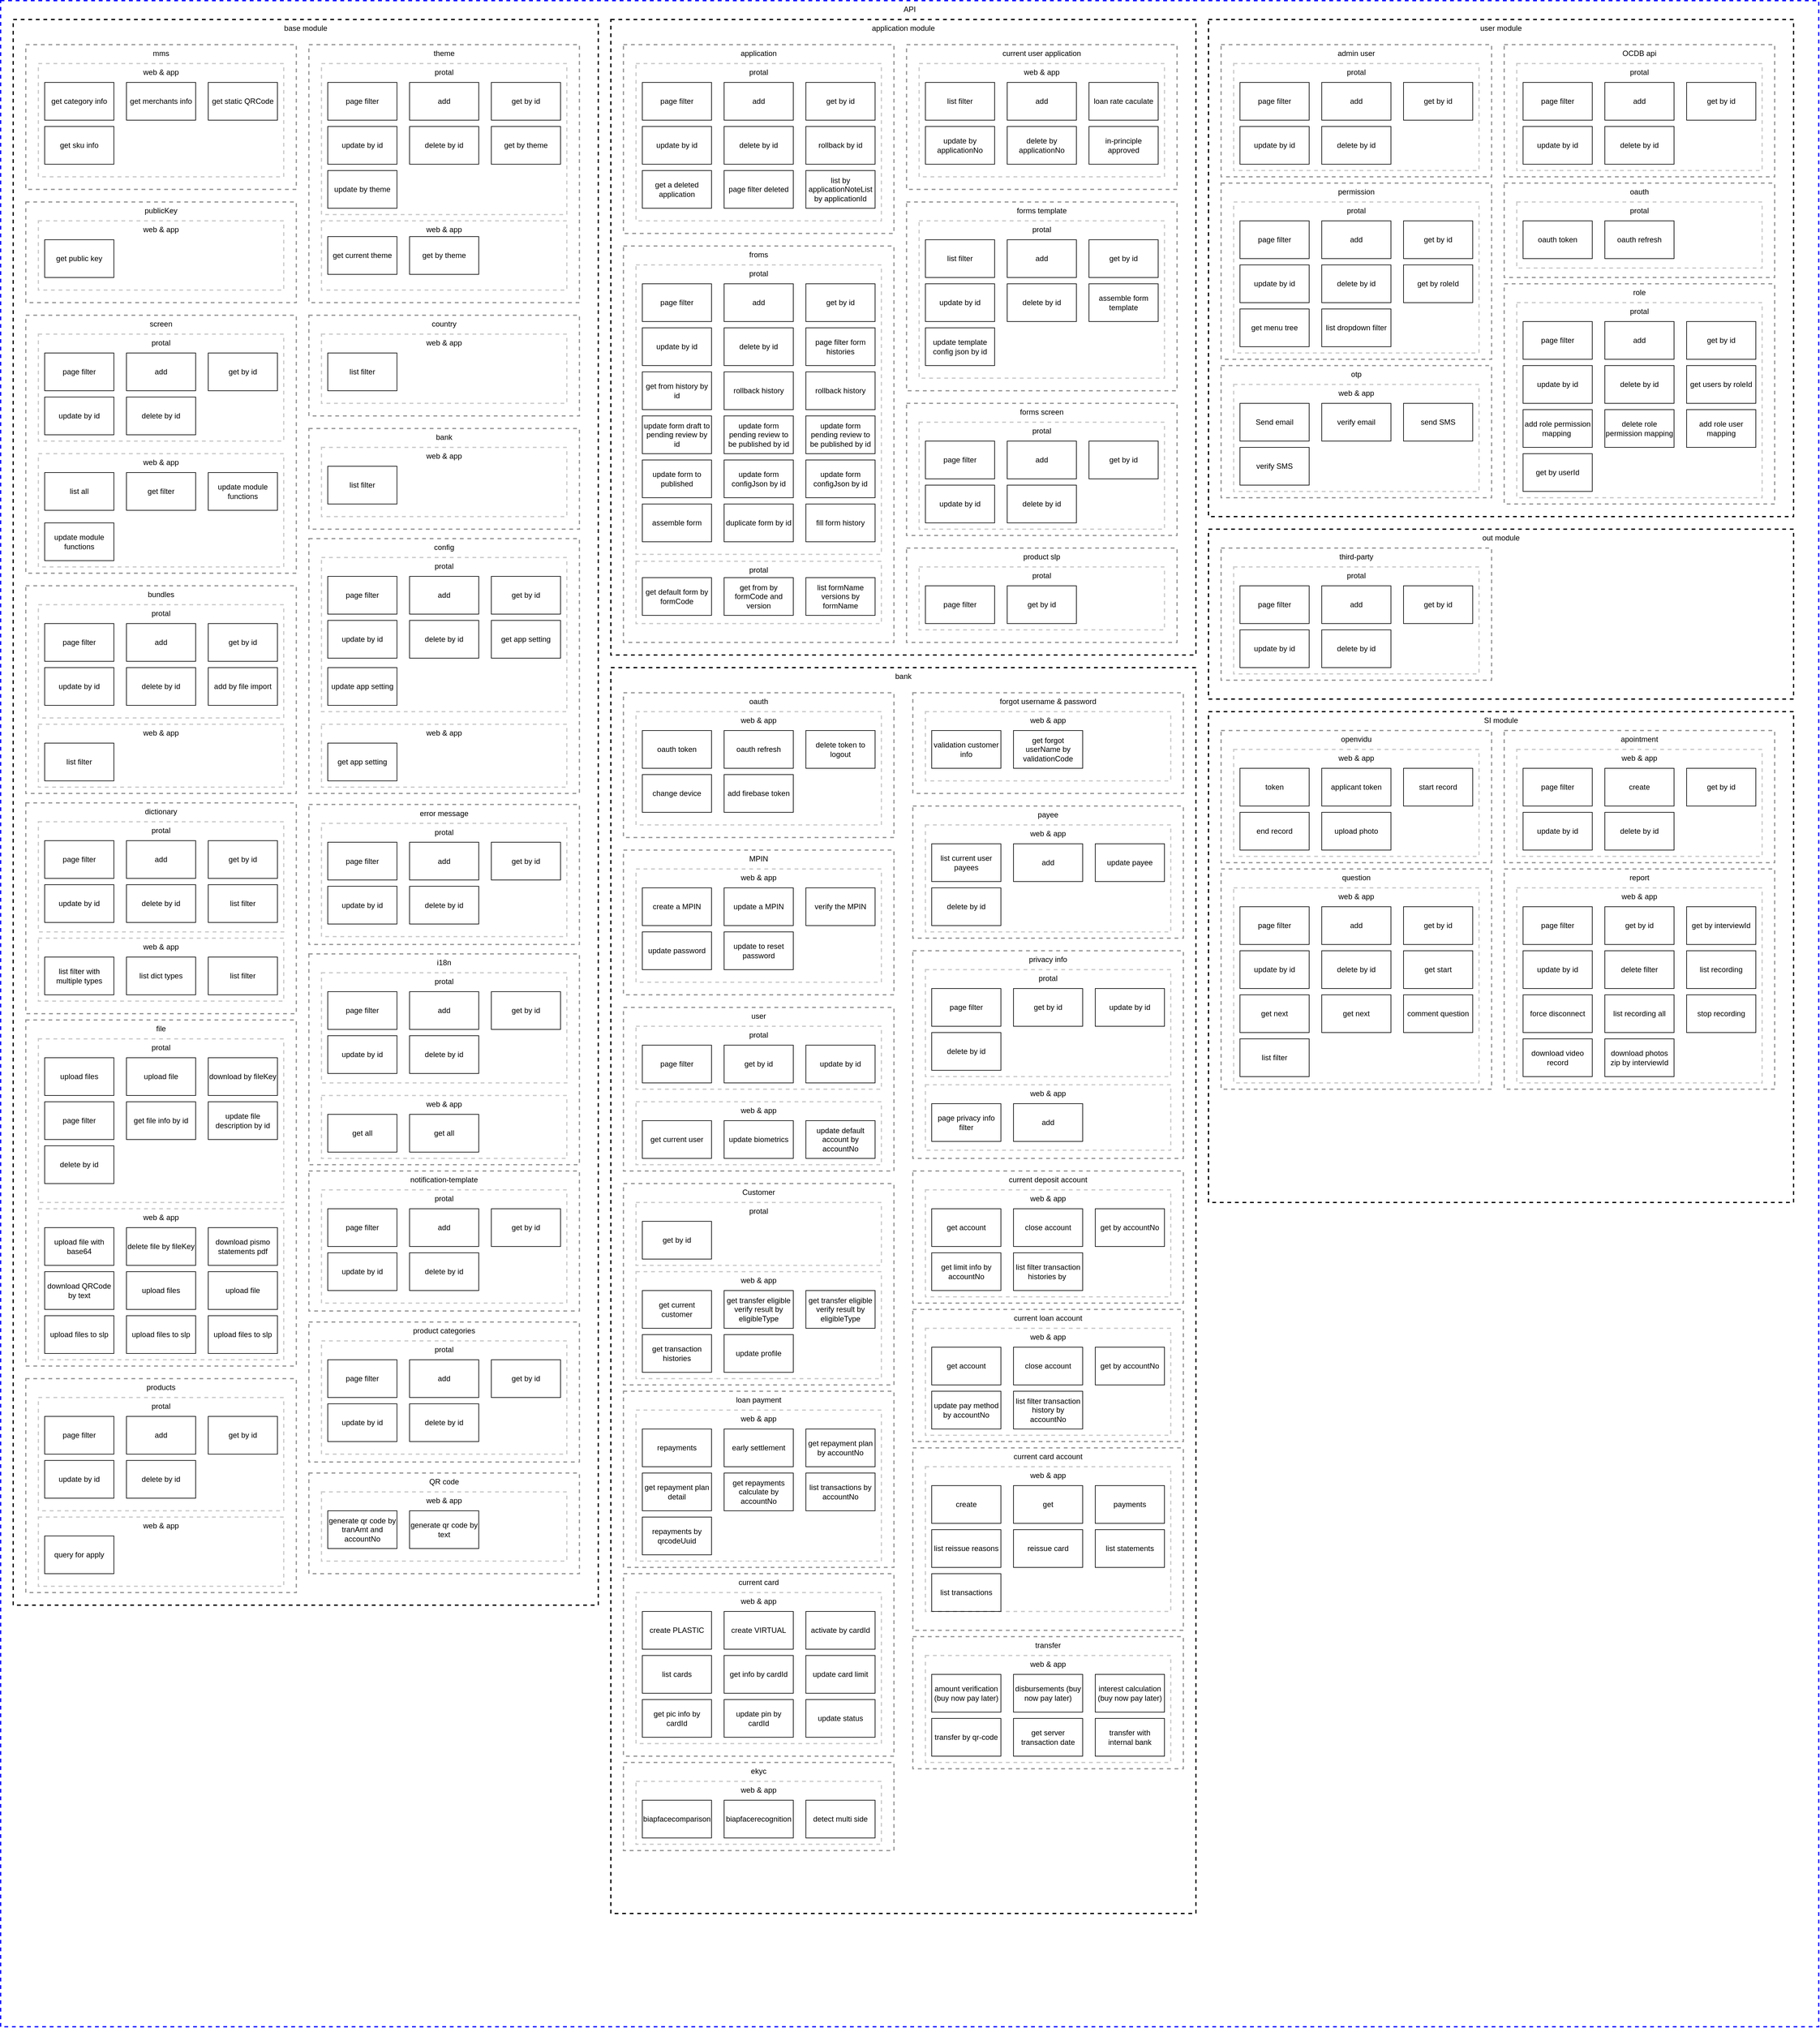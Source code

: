 <mxfile version="20.4.1" type="github">
  <diagram id="OInQUNuNO3AYRQuPPQoJ" name="第 1 页">
    <mxGraphModel dx="1876" dy="788" grid="1" gridSize="10" guides="1" tooltips="1" connect="1" arrows="1" fold="1" page="1" pageScale="1" pageWidth="1100" pageHeight="850" math="0" shadow="0">
      <root>
        <mxCell id="0" />
        <mxCell id="1" parent="0" />
        <mxCell id="x6n-TaQfmUCHtvgikXO5-33" value="&lt;span style=&quot;font-weight: 400;&quot;&gt;API&lt;/span&gt;" style="rounded=0;whiteSpace=wrap;html=1;dashed=1;strokeWidth=2;fillColor=none;verticalAlign=top;fontStyle=1;strokeColor=#0000FF;" parent="1" vertex="1">
          <mxGeometry x="20" y="20" width="2890" height="3220" as="geometry" />
        </mxCell>
        <mxCell id="O0PW9jx7jIYoNXfm1WO1-144" value="" style="group" parent="1" vertex="1" connectable="0">
          <mxGeometry x="990" y="50" width="930" height="1010" as="geometry" />
        </mxCell>
        <mxCell id="1uEvt_R6zlW470bMk80g-108" value="&lt;span style=&quot;font-weight: 400;&quot;&gt;application&amp;nbsp;module&lt;/span&gt;" style="rounded=0;whiteSpace=wrap;html=1;dashed=1;strokeWidth=2;fillColor=none;verticalAlign=top;fontStyle=1" parent="O0PW9jx7jIYoNXfm1WO1-144" vertex="1">
          <mxGeometry width="930" height="1010" as="geometry" />
        </mxCell>
        <mxCell id="O0PW9jx7jIYoNXfm1WO1-1" value="&lt;span style=&quot;font-weight: 400;&quot;&gt;application&lt;/span&gt;" style="rounded=0;whiteSpace=wrap;html=1;dashed=1;strokeWidth=2;fillColor=none;verticalAlign=top;fontStyle=1;opacity=40;" parent="O0PW9jx7jIYoNXfm1WO1-144" vertex="1">
          <mxGeometry x="20" y="40" width="430" height="300" as="geometry" />
        </mxCell>
        <mxCell id="O0PW9jx7jIYoNXfm1WO1-2" value="&lt;span style=&quot;font-weight: 400;&quot;&gt;protal&lt;/span&gt;" style="rounded=0;whiteSpace=wrap;html=1;dashed=1;strokeWidth=2;fillColor=none;verticalAlign=top;fontStyle=1;opacity=20;" parent="O0PW9jx7jIYoNXfm1WO1-144" vertex="1">
          <mxGeometry x="40" y="70" width="390" height="250" as="geometry" />
        </mxCell>
        <mxCell id="O0PW9jx7jIYoNXfm1WO1-3" value="page filter" style="rounded=0;whiteSpace=wrap;html=1;fontColor=#000000;fillColor=none;" parent="O0PW9jx7jIYoNXfm1WO1-144" vertex="1">
          <mxGeometry x="50" y="100" width="110" height="60" as="geometry" />
        </mxCell>
        <mxCell id="O0PW9jx7jIYoNXfm1WO1-4" value="add" style="rounded=0;whiteSpace=wrap;html=1;fontColor=#000000;fillColor=none;" parent="O0PW9jx7jIYoNXfm1WO1-144" vertex="1">
          <mxGeometry x="180" y="100" width="110" height="60" as="geometry" />
        </mxCell>
        <mxCell id="O0PW9jx7jIYoNXfm1WO1-5" value="page filter deleted" style="rounded=0;whiteSpace=wrap;html=1;fontColor=#000000;fillColor=none;" parent="O0PW9jx7jIYoNXfm1WO1-144" vertex="1">
          <mxGeometry x="180" y="240" width="110" height="60" as="geometry" />
        </mxCell>
        <mxCell id="O0PW9jx7jIYoNXfm1WO1-6" value="get a deleted application" style="rounded=0;whiteSpace=wrap;html=1;fontColor=#000000;fillColor=none;" parent="O0PW9jx7jIYoNXfm1WO1-144" vertex="1">
          <mxGeometry x="50" y="240" width="110" height="60" as="geometry" />
        </mxCell>
        <mxCell id="O0PW9jx7jIYoNXfm1WO1-7" value="get by id" style="rounded=0;whiteSpace=wrap;html=1;fontColor=#000000;fillColor=none;" parent="O0PW9jx7jIYoNXfm1WO1-144" vertex="1">
          <mxGeometry x="310" y="100" width="110" height="60" as="geometry" />
        </mxCell>
        <mxCell id="O0PW9jx7jIYoNXfm1WO1-8" value="rollback by id" style="rounded=0;whiteSpace=wrap;html=1;fontColor=#000000;fillColor=none;" parent="O0PW9jx7jIYoNXfm1WO1-144" vertex="1">
          <mxGeometry x="310" y="170" width="110" height="60" as="geometry" />
        </mxCell>
        <mxCell id="O0PW9jx7jIYoNXfm1WO1-9" value="update by id" style="rounded=0;whiteSpace=wrap;html=1;fontColor=#000000;fillColor=none;" parent="O0PW9jx7jIYoNXfm1WO1-144" vertex="1">
          <mxGeometry x="50" y="170" width="110" height="60" as="geometry" />
        </mxCell>
        <mxCell id="O0PW9jx7jIYoNXfm1WO1-10" value="delete by id" style="rounded=0;whiteSpace=wrap;html=1;fontColor=#000000;fillColor=none;" parent="O0PW9jx7jIYoNXfm1WO1-144" vertex="1">
          <mxGeometry x="180" y="170" width="110" height="60" as="geometry" />
        </mxCell>
        <mxCell id="O0PW9jx7jIYoNXfm1WO1-11" value="list by applicationNoteList by applicationId" style="rounded=0;whiteSpace=wrap;html=1;fontColor=#000000;fillColor=none;" parent="O0PW9jx7jIYoNXfm1WO1-144" vertex="1">
          <mxGeometry x="310" y="240" width="110" height="60" as="geometry" />
        </mxCell>
        <mxCell id="O0PW9jx7jIYoNXfm1WO1-15" value="&lt;span style=&quot;font-weight: 400;&quot;&gt;current user application&lt;/span&gt;" style="rounded=0;whiteSpace=wrap;html=1;dashed=1;strokeWidth=2;fillColor=none;verticalAlign=top;fontStyle=1;opacity=40;" parent="O0PW9jx7jIYoNXfm1WO1-144" vertex="1">
          <mxGeometry x="470" y="40" width="430" height="230" as="geometry" />
        </mxCell>
        <mxCell id="O0PW9jx7jIYoNXfm1WO1-16" value="&lt;span style=&quot;font-weight: 400;&quot;&gt;web &amp;amp; app&lt;/span&gt;" style="rounded=0;whiteSpace=wrap;html=1;dashed=1;strokeWidth=2;fillColor=none;verticalAlign=top;fontStyle=1;opacity=20;" parent="O0PW9jx7jIYoNXfm1WO1-144" vertex="1">
          <mxGeometry x="490" y="70" width="390" height="180" as="geometry" />
        </mxCell>
        <mxCell id="O0PW9jx7jIYoNXfm1WO1-17" value="list filter" style="rounded=0;whiteSpace=wrap;html=1;fontColor=#000000;fillColor=none;" parent="O0PW9jx7jIYoNXfm1WO1-144" vertex="1">
          <mxGeometry x="500" y="100" width="110" height="60" as="geometry" />
        </mxCell>
        <mxCell id="O0PW9jx7jIYoNXfm1WO1-18" value="add" style="rounded=0;whiteSpace=wrap;html=1;fontColor=#000000;fillColor=none;" parent="O0PW9jx7jIYoNXfm1WO1-144" vertex="1">
          <mxGeometry x="630" y="100" width="110" height="60" as="geometry" />
        </mxCell>
        <mxCell id="O0PW9jx7jIYoNXfm1WO1-19" value="loan rate caculate" style="rounded=0;whiteSpace=wrap;html=1;fontColor=#000000;fillColor=none;" parent="O0PW9jx7jIYoNXfm1WO1-144" vertex="1">
          <mxGeometry x="760" y="100" width="110" height="60" as="geometry" />
        </mxCell>
        <mxCell id="O0PW9jx7jIYoNXfm1WO1-20" value="update by applicationNo" style="rounded=0;whiteSpace=wrap;html=1;fontColor=#000000;fillColor=none;" parent="O0PW9jx7jIYoNXfm1WO1-144" vertex="1">
          <mxGeometry x="500" y="170" width="110" height="60" as="geometry" />
        </mxCell>
        <mxCell id="O0PW9jx7jIYoNXfm1WO1-24" value="delete by applicationNo" style="rounded=0;whiteSpace=wrap;html=1;fontColor=#000000;fillColor=none;" parent="O0PW9jx7jIYoNXfm1WO1-144" vertex="1">
          <mxGeometry x="630" y="170" width="110" height="60" as="geometry" />
        </mxCell>
        <mxCell id="O0PW9jx7jIYoNXfm1WO1-26" value="in-principle approved" style="rounded=0;whiteSpace=wrap;html=1;fontColor=#000000;fillColor=none;" parent="O0PW9jx7jIYoNXfm1WO1-144" vertex="1">
          <mxGeometry x="760" y="170" width="110" height="60" as="geometry" />
        </mxCell>
        <mxCell id="O0PW9jx7jIYoNXfm1WO1-27" value="&lt;span style=&quot;font-weight: 400;&quot;&gt;froms&lt;/span&gt;" style="rounded=0;whiteSpace=wrap;html=1;dashed=1;strokeWidth=2;fillColor=none;verticalAlign=top;fontStyle=1;opacity=40;" parent="O0PW9jx7jIYoNXfm1WO1-144" vertex="1">
          <mxGeometry x="20" y="360" width="430" height="630" as="geometry" />
        </mxCell>
        <mxCell id="O0PW9jx7jIYoNXfm1WO1-28" value="&lt;span style=&quot;font-weight: 400;&quot;&gt;protal&lt;/span&gt;" style="rounded=0;whiteSpace=wrap;html=1;dashed=1;strokeWidth=2;fillColor=none;verticalAlign=top;fontStyle=1;opacity=20;" parent="O0PW9jx7jIYoNXfm1WO1-144" vertex="1">
          <mxGeometry x="40" y="390" width="390" height="460" as="geometry" />
        </mxCell>
        <mxCell id="O0PW9jx7jIYoNXfm1WO1-29" value="page filter" style="rounded=0;whiteSpace=wrap;html=1;fontColor=#000000;fillColor=none;" parent="O0PW9jx7jIYoNXfm1WO1-144" vertex="1">
          <mxGeometry x="50" y="420" width="110" height="60" as="geometry" />
        </mxCell>
        <mxCell id="O0PW9jx7jIYoNXfm1WO1-30" value="add" style="rounded=0;whiteSpace=wrap;html=1;fontColor=#000000;fillColor=none;" parent="O0PW9jx7jIYoNXfm1WO1-144" vertex="1">
          <mxGeometry x="180" y="420" width="110" height="60" as="geometry" />
        </mxCell>
        <mxCell id="O0PW9jx7jIYoNXfm1WO1-33" value="get by id" style="rounded=0;whiteSpace=wrap;html=1;fontColor=#000000;fillColor=none;" parent="O0PW9jx7jIYoNXfm1WO1-144" vertex="1">
          <mxGeometry x="310" y="420" width="110" height="60" as="geometry" />
        </mxCell>
        <mxCell id="O0PW9jx7jIYoNXfm1WO1-34" value="get from history by id" style="rounded=0;whiteSpace=wrap;html=1;fontColor=#000000;fillColor=none;" parent="O0PW9jx7jIYoNXfm1WO1-144" vertex="1">
          <mxGeometry x="50" y="560" width="110" height="60" as="geometry" />
        </mxCell>
        <mxCell id="O0PW9jx7jIYoNXfm1WO1-35" value="update by id" style="rounded=0;whiteSpace=wrap;html=1;fontColor=#000000;fillColor=none;" parent="O0PW9jx7jIYoNXfm1WO1-144" vertex="1">
          <mxGeometry x="50" y="490" width="110" height="60" as="geometry" />
        </mxCell>
        <mxCell id="O0PW9jx7jIYoNXfm1WO1-36" value="delete by id" style="rounded=0;whiteSpace=wrap;html=1;fontColor=#000000;fillColor=none;" parent="O0PW9jx7jIYoNXfm1WO1-144" vertex="1">
          <mxGeometry x="180" y="490" width="110" height="60" as="geometry" />
        </mxCell>
        <mxCell id="O0PW9jx7jIYoNXfm1WO1-37" value="page filter form histories" style="rounded=0;whiteSpace=wrap;html=1;fontColor=#000000;fillColor=none;" parent="O0PW9jx7jIYoNXfm1WO1-144" vertex="1">
          <mxGeometry x="310" y="490" width="110" height="60" as="geometry" />
        </mxCell>
        <mxCell id="O0PW9jx7jIYoNXfm1WO1-38" value="rollback history" style="rounded=0;whiteSpace=wrap;html=1;fontColor=#000000;fillColor=none;" parent="O0PW9jx7jIYoNXfm1WO1-144" vertex="1">
          <mxGeometry x="180" y="560" width="110" height="60" as="geometry" />
        </mxCell>
        <mxCell id="O0PW9jx7jIYoNXfm1WO1-39" value="rollback history" style="rounded=0;whiteSpace=wrap;html=1;fontColor=#000000;fillColor=none;" parent="O0PW9jx7jIYoNXfm1WO1-144" vertex="1">
          <mxGeometry x="310" y="560" width="110" height="60" as="geometry" />
        </mxCell>
        <mxCell id="O0PW9jx7jIYoNXfm1WO1-40" value="update form draft to pending review by id" style="rounded=0;whiteSpace=wrap;html=1;fontColor=#000000;fillColor=none;" parent="O0PW9jx7jIYoNXfm1WO1-144" vertex="1">
          <mxGeometry x="50" y="630" width="110" height="60" as="geometry" />
        </mxCell>
        <mxCell id="O0PW9jx7jIYoNXfm1WO1-41" value="update form pending review to be published by id" style="rounded=0;whiteSpace=wrap;html=1;fontColor=#000000;fillColor=none;" parent="O0PW9jx7jIYoNXfm1WO1-144" vertex="1">
          <mxGeometry x="180" y="630" width="110" height="60" as="geometry" />
        </mxCell>
        <mxCell id="O0PW9jx7jIYoNXfm1WO1-42" value="update form pending review to be published by id" style="rounded=0;whiteSpace=wrap;html=1;fontColor=#000000;fillColor=none;" parent="O0PW9jx7jIYoNXfm1WO1-144" vertex="1">
          <mxGeometry x="310" y="630" width="110" height="60" as="geometry" />
        </mxCell>
        <mxCell id="O0PW9jx7jIYoNXfm1WO1-43" value="update form to published" style="rounded=0;whiteSpace=wrap;html=1;fontColor=#000000;fillColor=none;" parent="O0PW9jx7jIYoNXfm1WO1-144" vertex="1">
          <mxGeometry x="50" y="700" width="110" height="60" as="geometry" />
        </mxCell>
        <mxCell id="O0PW9jx7jIYoNXfm1WO1-44" value="update form configJson by id" style="rounded=0;whiteSpace=wrap;html=1;fontColor=#000000;fillColor=none;" parent="O0PW9jx7jIYoNXfm1WO1-144" vertex="1">
          <mxGeometry x="180" y="700" width="110" height="60" as="geometry" />
        </mxCell>
        <mxCell id="O0PW9jx7jIYoNXfm1WO1-45" value="update form configJson by id" style="rounded=0;whiteSpace=wrap;html=1;fontColor=#000000;fillColor=none;" parent="O0PW9jx7jIYoNXfm1WO1-144" vertex="1">
          <mxGeometry x="310" y="700" width="110" height="60" as="geometry" />
        </mxCell>
        <mxCell id="O0PW9jx7jIYoNXfm1WO1-46" value="assemble form" style="rounded=0;whiteSpace=wrap;html=1;fontColor=#000000;fillColor=none;" parent="O0PW9jx7jIYoNXfm1WO1-144" vertex="1">
          <mxGeometry x="50" y="770" width="110" height="60" as="geometry" />
        </mxCell>
        <mxCell id="O0PW9jx7jIYoNXfm1WO1-47" value="duplicate form by id" style="rounded=0;whiteSpace=wrap;html=1;fontColor=#000000;fillColor=none;" parent="O0PW9jx7jIYoNXfm1WO1-144" vertex="1">
          <mxGeometry x="180" y="770" width="110" height="60" as="geometry" />
        </mxCell>
        <mxCell id="O0PW9jx7jIYoNXfm1WO1-48" value="fill form history" style="rounded=0;whiteSpace=wrap;html=1;fontColor=#000000;fillColor=none;" parent="O0PW9jx7jIYoNXfm1WO1-144" vertex="1">
          <mxGeometry x="310" y="770" width="110" height="60" as="geometry" />
        </mxCell>
        <mxCell id="O0PW9jx7jIYoNXfm1WO1-50" value="&lt;span style=&quot;font-weight: 400;&quot;&gt;protal&lt;/span&gt;" style="rounded=0;whiteSpace=wrap;html=1;dashed=1;strokeWidth=2;fillColor=none;verticalAlign=top;fontStyle=1;opacity=20;" parent="O0PW9jx7jIYoNXfm1WO1-144" vertex="1">
          <mxGeometry x="40" y="861" width="390" height="99" as="geometry" />
        </mxCell>
        <mxCell id="O0PW9jx7jIYoNXfm1WO1-54" value="get default form by formCode" style="rounded=0;whiteSpace=wrap;html=1;fontColor=#000000;fillColor=none;" parent="O0PW9jx7jIYoNXfm1WO1-144" vertex="1">
          <mxGeometry x="50" y="887" width="110" height="60" as="geometry" />
        </mxCell>
        <mxCell id="O0PW9jx7jIYoNXfm1WO1-55" value="get from by formCode and version" style="rounded=0;whiteSpace=wrap;html=1;fontColor=#000000;fillColor=none;" parent="O0PW9jx7jIYoNXfm1WO1-144" vertex="1">
          <mxGeometry x="180" y="887" width="110" height="60" as="geometry" />
        </mxCell>
        <mxCell id="O0PW9jx7jIYoNXfm1WO1-56" value="list formName versions by formName" style="rounded=0;whiteSpace=wrap;html=1;fontColor=#000000;fillColor=none;" parent="O0PW9jx7jIYoNXfm1WO1-144" vertex="1">
          <mxGeometry x="310" y="887" width="110" height="60" as="geometry" />
        </mxCell>
        <mxCell id="O0PW9jx7jIYoNXfm1WO1-57" value="&lt;span style=&quot;font-weight: 400;&quot;&gt;forms template&lt;/span&gt;" style="rounded=0;whiteSpace=wrap;html=1;dashed=1;strokeWidth=2;fillColor=none;verticalAlign=top;fontStyle=1;opacity=40;" parent="O0PW9jx7jIYoNXfm1WO1-144" vertex="1">
          <mxGeometry x="470" y="290" width="430" height="300" as="geometry" />
        </mxCell>
        <mxCell id="O0PW9jx7jIYoNXfm1WO1-58" value="&lt;span style=&quot;font-weight: 400;&quot;&gt;protal&lt;/span&gt;" style="rounded=0;whiteSpace=wrap;html=1;dashed=1;strokeWidth=2;fillColor=none;verticalAlign=top;fontStyle=1;opacity=20;" parent="O0PW9jx7jIYoNXfm1WO1-144" vertex="1">
          <mxGeometry x="490" y="320" width="390" height="250" as="geometry" />
        </mxCell>
        <mxCell id="O0PW9jx7jIYoNXfm1WO1-59" value="list filter" style="rounded=0;whiteSpace=wrap;html=1;fontColor=#000000;fillColor=none;" parent="O0PW9jx7jIYoNXfm1WO1-144" vertex="1">
          <mxGeometry x="500" y="350" width="110" height="60" as="geometry" />
        </mxCell>
        <mxCell id="O0PW9jx7jIYoNXfm1WO1-60" value="add" style="rounded=0;whiteSpace=wrap;html=1;fontColor=#000000;fillColor=none;" parent="O0PW9jx7jIYoNXfm1WO1-144" vertex="1">
          <mxGeometry x="630" y="350" width="110" height="60" as="geometry" />
        </mxCell>
        <mxCell id="O0PW9jx7jIYoNXfm1WO1-61" value="get by id" style="rounded=0;whiteSpace=wrap;html=1;fontColor=#000000;fillColor=none;" parent="O0PW9jx7jIYoNXfm1WO1-144" vertex="1">
          <mxGeometry x="760" y="350" width="110" height="60" as="geometry" />
        </mxCell>
        <mxCell id="O0PW9jx7jIYoNXfm1WO1-62" value="update by id" style="rounded=0;whiteSpace=wrap;html=1;fontColor=#000000;fillColor=none;" parent="O0PW9jx7jIYoNXfm1WO1-144" vertex="1">
          <mxGeometry x="500" y="420" width="110" height="60" as="geometry" />
        </mxCell>
        <mxCell id="O0PW9jx7jIYoNXfm1WO1-63" value="delete by id" style="rounded=0;whiteSpace=wrap;html=1;fontColor=#000000;fillColor=none;" parent="O0PW9jx7jIYoNXfm1WO1-144" vertex="1">
          <mxGeometry x="630" y="420" width="110" height="60" as="geometry" />
        </mxCell>
        <mxCell id="O0PW9jx7jIYoNXfm1WO1-64" value="assemble form template" style="rounded=0;whiteSpace=wrap;html=1;fontColor=#000000;fillColor=none;" parent="O0PW9jx7jIYoNXfm1WO1-144" vertex="1">
          <mxGeometry x="760" y="420" width="110" height="60" as="geometry" />
        </mxCell>
        <mxCell id="O0PW9jx7jIYoNXfm1WO1-65" value="update template config json by id" style="rounded=0;whiteSpace=wrap;html=1;fontColor=#000000;fillColor=none;" parent="O0PW9jx7jIYoNXfm1WO1-144" vertex="1">
          <mxGeometry x="500" y="490" width="110" height="60" as="geometry" />
        </mxCell>
        <mxCell id="O0PW9jx7jIYoNXfm1WO1-67" value="&lt;span style=&quot;font-weight: 400;&quot;&gt;forms screen&lt;/span&gt;" style="rounded=0;whiteSpace=wrap;html=1;dashed=1;strokeWidth=2;fillColor=none;verticalAlign=top;fontStyle=1;opacity=40;" parent="O0PW9jx7jIYoNXfm1WO1-144" vertex="1">
          <mxGeometry x="470" y="610" width="430" height="210" as="geometry" />
        </mxCell>
        <mxCell id="O0PW9jx7jIYoNXfm1WO1-68" value="&lt;span style=&quot;font-weight: 400;&quot;&gt;protal&lt;/span&gt;" style="rounded=0;whiteSpace=wrap;html=1;dashed=1;strokeWidth=2;fillColor=none;verticalAlign=top;fontStyle=1;opacity=20;" parent="O0PW9jx7jIYoNXfm1WO1-144" vertex="1">
          <mxGeometry x="490" y="640" width="390" height="170" as="geometry" />
        </mxCell>
        <mxCell id="O0PW9jx7jIYoNXfm1WO1-69" value="page filter" style="rounded=0;whiteSpace=wrap;html=1;fontColor=#000000;fillColor=none;" parent="O0PW9jx7jIYoNXfm1WO1-144" vertex="1">
          <mxGeometry x="500" y="670" width="110" height="60" as="geometry" />
        </mxCell>
        <mxCell id="O0PW9jx7jIYoNXfm1WO1-70" value="add" style="rounded=0;whiteSpace=wrap;html=1;fontColor=#000000;fillColor=none;" parent="O0PW9jx7jIYoNXfm1WO1-144" vertex="1">
          <mxGeometry x="630" y="670" width="110" height="60" as="geometry" />
        </mxCell>
        <mxCell id="O0PW9jx7jIYoNXfm1WO1-71" value="get by id" style="rounded=0;whiteSpace=wrap;html=1;fontColor=#000000;fillColor=none;" parent="O0PW9jx7jIYoNXfm1WO1-144" vertex="1">
          <mxGeometry x="760" y="670" width="110" height="60" as="geometry" />
        </mxCell>
        <mxCell id="O0PW9jx7jIYoNXfm1WO1-72" value="update by id" style="rounded=0;whiteSpace=wrap;html=1;fontColor=#000000;fillColor=none;" parent="O0PW9jx7jIYoNXfm1WO1-144" vertex="1">
          <mxGeometry x="500" y="740" width="110" height="60" as="geometry" />
        </mxCell>
        <mxCell id="O0PW9jx7jIYoNXfm1WO1-73" value="delete by id" style="rounded=0;whiteSpace=wrap;html=1;fontColor=#000000;fillColor=none;" parent="O0PW9jx7jIYoNXfm1WO1-144" vertex="1">
          <mxGeometry x="630" y="740" width="110" height="60" as="geometry" />
        </mxCell>
        <mxCell id="O0PW9jx7jIYoNXfm1WO1-77" value="&lt;span style=&quot;font-weight: 400;&quot;&gt;product slp&lt;/span&gt;" style="rounded=0;whiteSpace=wrap;html=1;dashed=1;strokeWidth=2;fillColor=none;verticalAlign=top;fontStyle=1;opacity=40;" parent="O0PW9jx7jIYoNXfm1WO1-144" vertex="1">
          <mxGeometry x="470" y="840" width="430" height="150" as="geometry" />
        </mxCell>
        <mxCell id="O0PW9jx7jIYoNXfm1WO1-78" value="&lt;span style=&quot;font-weight: 400;&quot;&gt;protal&lt;/span&gt;" style="rounded=0;whiteSpace=wrap;html=1;dashed=1;strokeWidth=2;fillColor=none;verticalAlign=top;fontStyle=1;opacity=20;" parent="O0PW9jx7jIYoNXfm1WO1-144" vertex="1">
          <mxGeometry x="490" y="870" width="390" height="100" as="geometry" />
        </mxCell>
        <mxCell id="O0PW9jx7jIYoNXfm1WO1-79" value="page filter" style="rounded=0;whiteSpace=wrap;html=1;fontColor=#000000;fillColor=none;" parent="O0PW9jx7jIYoNXfm1WO1-144" vertex="1">
          <mxGeometry x="500" y="900" width="110" height="60" as="geometry" />
        </mxCell>
        <mxCell id="O0PW9jx7jIYoNXfm1WO1-80" value="get by id" style="rounded=0;whiteSpace=wrap;html=1;fontColor=#000000;fillColor=none;" parent="O0PW9jx7jIYoNXfm1WO1-144" vertex="1">
          <mxGeometry x="630" y="900" width="110" height="60" as="geometry" />
        </mxCell>
        <mxCell id="O0PW9jx7jIYoNXfm1WO1-252" value="" style="group" parent="1" vertex="1" connectable="0">
          <mxGeometry x="40" y="50" width="930" height="2520" as="geometry" />
        </mxCell>
        <mxCell id="O0PW9jx7jIYoNXfm1WO1-81" value="&lt;span style=&quot;font-weight: 400;&quot;&gt;base module&lt;/span&gt;" style="rounded=0;whiteSpace=wrap;html=1;dashed=1;strokeWidth=2;fillColor=none;verticalAlign=top;fontStyle=1" parent="O0PW9jx7jIYoNXfm1WO1-252" vertex="1">
          <mxGeometry width="930" height="2520" as="geometry" />
        </mxCell>
        <mxCell id="O0PW9jx7jIYoNXfm1WO1-82" value="&lt;span style=&quot;font-weight: 400;&quot;&gt;mms&lt;/span&gt;" style="rounded=0;whiteSpace=wrap;html=1;dashed=1;strokeWidth=2;fillColor=none;verticalAlign=top;fontStyle=1;opacity=40;" parent="O0PW9jx7jIYoNXfm1WO1-252" vertex="1">
          <mxGeometry x="20" y="40" width="430" height="230" as="geometry" />
        </mxCell>
        <mxCell id="O0PW9jx7jIYoNXfm1WO1-83" value="&lt;span style=&quot;font-weight: 400;&quot;&gt;web &amp;amp; app&lt;/span&gt;" style="rounded=0;whiteSpace=wrap;html=1;dashed=1;strokeWidth=2;fillColor=none;verticalAlign=top;fontStyle=1;opacity=20;" parent="O0PW9jx7jIYoNXfm1WO1-252" vertex="1">
          <mxGeometry x="40" y="70" width="390" height="180" as="geometry" />
        </mxCell>
        <mxCell id="O0PW9jx7jIYoNXfm1WO1-84" value="get category info" style="rounded=0;whiteSpace=wrap;html=1;fontColor=#000000;fillColor=none;" parent="O0PW9jx7jIYoNXfm1WO1-252" vertex="1">
          <mxGeometry x="50" y="100" width="110" height="60" as="geometry" />
        </mxCell>
        <mxCell id="O0PW9jx7jIYoNXfm1WO1-85" value="get merchants info" style="rounded=0;whiteSpace=wrap;html=1;fontColor=#000000;fillColor=none;" parent="O0PW9jx7jIYoNXfm1WO1-252" vertex="1">
          <mxGeometry x="180" y="100" width="110" height="60" as="geometry" />
        </mxCell>
        <mxCell id="O0PW9jx7jIYoNXfm1WO1-88" value="get static QRCode" style="rounded=0;whiteSpace=wrap;html=1;fontColor=#000000;fillColor=none;" parent="O0PW9jx7jIYoNXfm1WO1-252" vertex="1">
          <mxGeometry x="310" y="100" width="110" height="60" as="geometry" />
        </mxCell>
        <mxCell id="O0PW9jx7jIYoNXfm1WO1-90" value="get sku info" style="rounded=0;whiteSpace=wrap;html=1;fontColor=#000000;fillColor=none;" parent="O0PW9jx7jIYoNXfm1WO1-252" vertex="1">
          <mxGeometry x="50" y="170" width="110" height="60" as="geometry" />
        </mxCell>
        <mxCell id="O0PW9jx7jIYoNXfm1WO1-93" value="&lt;span style=&quot;font-weight: 400;&quot;&gt;publicKey&lt;/span&gt;" style="rounded=0;whiteSpace=wrap;html=1;dashed=1;strokeWidth=2;fillColor=none;verticalAlign=top;fontStyle=1;opacity=40;" parent="O0PW9jx7jIYoNXfm1WO1-252" vertex="1">
          <mxGeometry x="20" y="290" width="430" height="160" as="geometry" />
        </mxCell>
        <mxCell id="O0PW9jx7jIYoNXfm1WO1-94" value="&lt;span style=&quot;font-weight: 400;&quot;&gt;web &amp;amp; app&lt;/span&gt;" style="rounded=0;whiteSpace=wrap;html=1;dashed=1;strokeWidth=2;fillColor=none;verticalAlign=top;fontStyle=1;opacity=20;" parent="O0PW9jx7jIYoNXfm1WO1-252" vertex="1">
          <mxGeometry x="40" y="320" width="390" height="110" as="geometry" />
        </mxCell>
        <mxCell id="O0PW9jx7jIYoNXfm1WO1-95" value="get public key" style="rounded=0;whiteSpace=wrap;html=1;fontColor=#000000;fillColor=none;" parent="O0PW9jx7jIYoNXfm1WO1-252" vertex="1">
          <mxGeometry x="50" y="350" width="110" height="60" as="geometry" />
        </mxCell>
        <mxCell id="O0PW9jx7jIYoNXfm1WO1-99" value="&lt;span style=&quot;font-weight: 400;&quot;&gt;screen&lt;/span&gt;" style="rounded=0;whiteSpace=wrap;html=1;dashed=1;strokeWidth=2;fillColor=none;verticalAlign=top;fontStyle=1;opacity=40;" parent="O0PW9jx7jIYoNXfm1WO1-252" vertex="1">
          <mxGeometry x="20" y="470" width="430" height="410" as="geometry" />
        </mxCell>
        <mxCell id="O0PW9jx7jIYoNXfm1WO1-100" value="&lt;span style=&quot;font-weight: 400;&quot;&gt;protal&lt;/span&gt;" style="rounded=0;whiteSpace=wrap;html=1;dashed=1;strokeWidth=2;fillColor=none;verticalAlign=top;fontStyle=1;opacity=20;" parent="O0PW9jx7jIYoNXfm1WO1-252" vertex="1">
          <mxGeometry x="40" y="500" width="390" height="170" as="geometry" />
        </mxCell>
        <mxCell id="O0PW9jx7jIYoNXfm1WO1-102" value="&lt;span style=&quot;font-weight: 400;&quot;&gt;web &amp;amp; app&lt;/span&gt;" style="rounded=0;whiteSpace=wrap;html=1;dashed=1;strokeWidth=2;fillColor=none;verticalAlign=top;fontStyle=1;opacity=20;" parent="O0PW9jx7jIYoNXfm1WO1-252" vertex="1">
          <mxGeometry x="40" y="690" width="390" height="180" as="geometry" />
        </mxCell>
        <mxCell id="O0PW9jx7jIYoNXfm1WO1-109" value="get filter" style="rounded=0;whiteSpace=wrap;html=1;fontColor=#000000;fillColor=none;" parent="O0PW9jx7jIYoNXfm1WO1-252" vertex="1">
          <mxGeometry x="180" y="720" width="110" height="60" as="geometry" />
        </mxCell>
        <mxCell id="O0PW9jx7jIYoNXfm1WO1-110" value="list all" style="rounded=0;whiteSpace=wrap;html=1;fontColor=#000000;fillColor=none;" parent="O0PW9jx7jIYoNXfm1WO1-252" vertex="1">
          <mxGeometry x="50" y="720" width="110" height="60" as="geometry" />
        </mxCell>
        <mxCell id="O0PW9jx7jIYoNXfm1WO1-111" value="update module functions" style="rounded=0;whiteSpace=wrap;html=1;fontColor=#000000;fillColor=none;" parent="O0PW9jx7jIYoNXfm1WO1-252" vertex="1">
          <mxGeometry x="310" y="720" width="110" height="60" as="geometry" />
        </mxCell>
        <mxCell id="O0PW9jx7jIYoNXfm1WO1-112" value="update module functions" style="rounded=0;whiteSpace=wrap;html=1;fontColor=#000000;fillColor=none;" parent="O0PW9jx7jIYoNXfm1WO1-252" vertex="1">
          <mxGeometry x="50" y="800" width="110" height="60" as="geometry" />
        </mxCell>
        <mxCell id="O0PW9jx7jIYoNXfm1WO1-118" value="&lt;span style=&quot;font-weight: 400;&quot;&gt;theme&lt;/span&gt;" style="rounded=0;whiteSpace=wrap;html=1;dashed=1;strokeWidth=2;fillColor=none;verticalAlign=top;fontStyle=1;opacity=40;" parent="O0PW9jx7jIYoNXfm1WO1-252" vertex="1">
          <mxGeometry x="470" y="40" width="430" height="410" as="geometry" />
        </mxCell>
        <mxCell id="O0PW9jx7jIYoNXfm1WO1-119" value="&lt;span style=&quot;font-weight: 400;&quot;&gt;protal&lt;/span&gt;" style="rounded=0;whiteSpace=wrap;html=1;dashed=1;strokeWidth=2;fillColor=none;verticalAlign=top;fontStyle=1;opacity=20;" parent="O0PW9jx7jIYoNXfm1WO1-252" vertex="1">
          <mxGeometry x="490" y="70" width="390" height="240" as="geometry" />
        </mxCell>
        <mxCell id="O0PW9jx7jIYoNXfm1WO1-104" value="page filter" style="rounded=0;whiteSpace=wrap;html=1;fontColor=#000000;fillColor=none;" parent="O0PW9jx7jIYoNXfm1WO1-252" vertex="1">
          <mxGeometry x="500" y="100" width="110" height="60" as="geometry" />
        </mxCell>
        <mxCell id="O0PW9jx7jIYoNXfm1WO1-105" value="add" style="rounded=0;whiteSpace=wrap;html=1;fontColor=#000000;fillColor=none;" parent="O0PW9jx7jIYoNXfm1WO1-252" vertex="1">
          <mxGeometry x="630" y="100" width="110" height="60" as="geometry" />
        </mxCell>
        <mxCell id="O0PW9jx7jIYoNXfm1WO1-106" value="get by id" style="rounded=0;whiteSpace=wrap;html=1;fontColor=#000000;fillColor=none;" parent="O0PW9jx7jIYoNXfm1WO1-252" vertex="1">
          <mxGeometry x="760" y="100" width="110" height="60" as="geometry" />
        </mxCell>
        <mxCell id="O0PW9jx7jIYoNXfm1WO1-107" value="update by id" style="rounded=0;whiteSpace=wrap;html=1;fontColor=#000000;fillColor=none;" parent="O0PW9jx7jIYoNXfm1WO1-252" vertex="1">
          <mxGeometry x="500" y="170" width="110" height="60" as="geometry" />
        </mxCell>
        <mxCell id="O0PW9jx7jIYoNXfm1WO1-108" value="delete by id" style="rounded=0;whiteSpace=wrap;html=1;fontColor=#000000;fillColor=none;" parent="O0PW9jx7jIYoNXfm1WO1-252" vertex="1">
          <mxGeometry x="630" y="170" width="110" height="60" as="geometry" />
        </mxCell>
        <mxCell id="O0PW9jx7jIYoNXfm1WO1-124" value="get by theme" style="rounded=0;whiteSpace=wrap;html=1;fontColor=#000000;fillColor=none;" parent="O0PW9jx7jIYoNXfm1WO1-252" vertex="1">
          <mxGeometry x="760" y="170" width="110" height="60" as="geometry" />
        </mxCell>
        <mxCell id="O0PW9jx7jIYoNXfm1WO1-125" value="page filter" style="rounded=0;whiteSpace=wrap;html=1;fontColor=#000000;fillColor=none;" parent="O0PW9jx7jIYoNXfm1WO1-252" vertex="1">
          <mxGeometry x="50" y="530" width="110" height="60" as="geometry" />
        </mxCell>
        <mxCell id="O0PW9jx7jIYoNXfm1WO1-126" value="add" style="rounded=0;whiteSpace=wrap;html=1;fontColor=#000000;fillColor=none;" parent="O0PW9jx7jIYoNXfm1WO1-252" vertex="1">
          <mxGeometry x="180" y="530" width="110" height="60" as="geometry" />
        </mxCell>
        <mxCell id="O0PW9jx7jIYoNXfm1WO1-127" value="get by id" style="rounded=0;whiteSpace=wrap;html=1;fontColor=#000000;fillColor=none;" parent="O0PW9jx7jIYoNXfm1WO1-252" vertex="1">
          <mxGeometry x="310" y="530" width="110" height="60" as="geometry" />
        </mxCell>
        <mxCell id="O0PW9jx7jIYoNXfm1WO1-128" value="update by id" style="rounded=0;whiteSpace=wrap;html=1;fontColor=#000000;fillColor=none;" parent="O0PW9jx7jIYoNXfm1WO1-252" vertex="1">
          <mxGeometry x="50" y="600" width="110" height="60" as="geometry" />
        </mxCell>
        <mxCell id="O0PW9jx7jIYoNXfm1WO1-129" value="delete by id" style="rounded=0;whiteSpace=wrap;html=1;fontColor=#000000;fillColor=none;" parent="O0PW9jx7jIYoNXfm1WO1-252" vertex="1">
          <mxGeometry x="180" y="600" width="110" height="60" as="geometry" />
        </mxCell>
        <mxCell id="O0PW9jx7jIYoNXfm1WO1-130" value="update by theme" style="rounded=0;whiteSpace=wrap;html=1;fontColor=#000000;fillColor=none;" parent="O0PW9jx7jIYoNXfm1WO1-252" vertex="1">
          <mxGeometry x="500" y="240" width="110" height="60" as="geometry" />
        </mxCell>
        <mxCell id="O0PW9jx7jIYoNXfm1WO1-131" value="&lt;span style=&quot;font-weight: 400;&quot;&gt;web &amp;amp; app&lt;/span&gt;" style="rounded=0;whiteSpace=wrap;html=1;dashed=1;strokeWidth=2;fillColor=none;verticalAlign=top;fontStyle=1;opacity=20;" parent="O0PW9jx7jIYoNXfm1WO1-252" vertex="1">
          <mxGeometry x="490" y="320" width="390" height="110" as="geometry" />
        </mxCell>
        <mxCell id="O0PW9jx7jIYoNXfm1WO1-132" value="get current theme" style="rounded=0;whiteSpace=wrap;html=1;fontColor=#000000;fillColor=none;" parent="O0PW9jx7jIYoNXfm1WO1-252" vertex="1">
          <mxGeometry x="500" y="345" width="110" height="60" as="geometry" />
        </mxCell>
        <mxCell id="O0PW9jx7jIYoNXfm1WO1-133" value="get by theme" style="rounded=0;whiteSpace=wrap;html=1;fontColor=#000000;fillColor=none;" parent="O0PW9jx7jIYoNXfm1WO1-252" vertex="1">
          <mxGeometry x="630" y="345" width="110" height="60" as="geometry" />
        </mxCell>
        <mxCell id="O0PW9jx7jIYoNXfm1WO1-138" value="&lt;span style=&quot;font-weight: 400;&quot;&gt;country&lt;/span&gt;" style="rounded=0;whiteSpace=wrap;html=1;dashed=1;strokeWidth=2;fillColor=none;verticalAlign=top;fontStyle=1;opacity=40;" parent="O0PW9jx7jIYoNXfm1WO1-252" vertex="1">
          <mxGeometry x="470" y="470" width="430" height="160" as="geometry" />
        </mxCell>
        <mxCell id="O0PW9jx7jIYoNXfm1WO1-139" value="&lt;span style=&quot;font-weight: 400;&quot;&gt;web &amp;amp; app&lt;/span&gt;" style="rounded=0;whiteSpace=wrap;html=1;dashed=1;strokeWidth=2;fillColor=none;verticalAlign=top;fontStyle=1;opacity=20;" parent="O0PW9jx7jIYoNXfm1WO1-252" vertex="1">
          <mxGeometry x="490" y="500" width="390" height="110" as="geometry" />
        </mxCell>
        <mxCell id="O0PW9jx7jIYoNXfm1WO1-140" value="list filter" style="rounded=0;whiteSpace=wrap;html=1;fontColor=#000000;fillColor=none;" parent="O0PW9jx7jIYoNXfm1WO1-252" vertex="1">
          <mxGeometry x="500" y="530" width="110" height="60" as="geometry" />
        </mxCell>
        <mxCell id="O0PW9jx7jIYoNXfm1WO1-141" value="&lt;span style=&quot;font-weight: 400;&quot;&gt;bank&lt;/span&gt;" style="rounded=0;whiteSpace=wrap;html=1;dashed=1;strokeWidth=2;fillColor=none;verticalAlign=top;fontStyle=1;opacity=40;" parent="O0PW9jx7jIYoNXfm1WO1-252" vertex="1">
          <mxGeometry x="470" y="650" width="430" height="160" as="geometry" />
        </mxCell>
        <mxCell id="O0PW9jx7jIYoNXfm1WO1-142" value="&lt;span style=&quot;font-weight: 400;&quot;&gt;web &amp;amp; app&lt;/span&gt;" style="rounded=0;whiteSpace=wrap;html=1;dashed=1;strokeWidth=2;fillColor=none;verticalAlign=top;fontStyle=1;opacity=20;" parent="O0PW9jx7jIYoNXfm1WO1-252" vertex="1">
          <mxGeometry x="490" y="680" width="390" height="110" as="geometry" />
        </mxCell>
        <mxCell id="O0PW9jx7jIYoNXfm1WO1-143" value="list filter" style="rounded=0;whiteSpace=wrap;html=1;fontColor=#000000;fillColor=none;" parent="O0PW9jx7jIYoNXfm1WO1-252" vertex="1">
          <mxGeometry x="500" y="710" width="110" height="60" as="geometry" />
        </mxCell>
        <mxCell id="O0PW9jx7jIYoNXfm1WO1-145" value="&lt;span style=&quot;font-weight: 400;&quot;&gt;bundles&lt;/span&gt;" style="rounded=0;whiteSpace=wrap;html=1;dashed=1;strokeWidth=2;fillColor=none;verticalAlign=top;fontStyle=1;opacity=40;" parent="O0PW9jx7jIYoNXfm1WO1-252" vertex="1">
          <mxGeometry x="20" y="900" width="430" height="330" as="geometry" />
        </mxCell>
        <mxCell id="O0PW9jx7jIYoNXfm1WO1-146" value="&lt;span style=&quot;font-weight: 400;&quot;&gt;protal&lt;/span&gt;" style="rounded=0;whiteSpace=wrap;html=1;dashed=1;strokeWidth=2;fillColor=none;verticalAlign=top;fontStyle=1;opacity=20;" parent="O0PW9jx7jIYoNXfm1WO1-252" vertex="1">
          <mxGeometry x="40" y="930" width="390" height="180" as="geometry" />
        </mxCell>
        <mxCell id="O0PW9jx7jIYoNXfm1WO1-148" value="&lt;span style=&quot;font-weight: 400;&quot;&gt;web &amp;amp; app&lt;/span&gt;" style="rounded=0;whiteSpace=wrap;html=1;dashed=1;strokeWidth=2;fillColor=none;verticalAlign=top;fontStyle=1;opacity=20;" parent="O0PW9jx7jIYoNXfm1WO1-252" vertex="1">
          <mxGeometry x="40" y="1120" width="390" height="100" as="geometry" />
        </mxCell>
        <mxCell id="O0PW9jx7jIYoNXfm1WO1-149" value="page filter" style="rounded=0;whiteSpace=wrap;html=1;fontColor=#000000;fillColor=none;" parent="O0PW9jx7jIYoNXfm1WO1-252" vertex="1">
          <mxGeometry x="50" y="960" width="110" height="60" as="geometry" />
        </mxCell>
        <mxCell id="O0PW9jx7jIYoNXfm1WO1-150" value="add" style="rounded=0;whiteSpace=wrap;html=1;fontColor=#000000;fillColor=none;" parent="O0PW9jx7jIYoNXfm1WO1-252" vertex="1">
          <mxGeometry x="180" y="960" width="110" height="60" as="geometry" />
        </mxCell>
        <mxCell id="O0PW9jx7jIYoNXfm1WO1-151" value="get by id" style="rounded=0;whiteSpace=wrap;html=1;fontColor=#000000;fillColor=none;" parent="O0PW9jx7jIYoNXfm1WO1-252" vertex="1">
          <mxGeometry x="310" y="960" width="110" height="60" as="geometry" />
        </mxCell>
        <mxCell id="O0PW9jx7jIYoNXfm1WO1-152" value="update by id" style="rounded=0;whiteSpace=wrap;html=1;fontColor=#000000;fillColor=none;" parent="O0PW9jx7jIYoNXfm1WO1-252" vertex="1">
          <mxGeometry x="50" y="1030" width="110" height="60" as="geometry" />
        </mxCell>
        <mxCell id="O0PW9jx7jIYoNXfm1WO1-153" value="delete by id" style="rounded=0;whiteSpace=wrap;html=1;fontColor=#000000;fillColor=none;" parent="O0PW9jx7jIYoNXfm1WO1-252" vertex="1">
          <mxGeometry x="180" y="1030" width="110" height="60" as="geometry" />
        </mxCell>
        <mxCell id="O0PW9jx7jIYoNXfm1WO1-154" value="add by file import" style="rounded=0;whiteSpace=wrap;html=1;fontColor=#000000;fillColor=none;" parent="O0PW9jx7jIYoNXfm1WO1-252" vertex="1">
          <mxGeometry x="310" y="1030" width="110" height="60" as="geometry" />
        </mxCell>
        <mxCell id="O0PW9jx7jIYoNXfm1WO1-155" value="list filter" style="rounded=0;whiteSpace=wrap;html=1;fontColor=#000000;fillColor=none;" parent="O0PW9jx7jIYoNXfm1WO1-252" vertex="1">
          <mxGeometry x="50" y="1150" width="110" height="60" as="geometry" />
        </mxCell>
        <mxCell id="O0PW9jx7jIYoNXfm1WO1-157" value="&lt;span style=&quot;font-weight: 400;&quot;&gt;config&lt;/span&gt;" style="rounded=0;whiteSpace=wrap;html=1;dashed=1;strokeWidth=2;fillColor=none;verticalAlign=top;fontStyle=1;opacity=40;" parent="O0PW9jx7jIYoNXfm1WO1-252" vertex="1">
          <mxGeometry x="470" y="825" width="430" height="405" as="geometry" />
        </mxCell>
        <mxCell id="O0PW9jx7jIYoNXfm1WO1-158" value="&lt;span style=&quot;font-weight: 400;&quot;&gt;protal&lt;/span&gt;" style="rounded=0;whiteSpace=wrap;html=1;dashed=1;strokeWidth=2;fillColor=none;verticalAlign=top;fontStyle=1;opacity=20;" parent="O0PW9jx7jIYoNXfm1WO1-252" vertex="1">
          <mxGeometry x="490" y="855" width="390" height="245" as="geometry" />
        </mxCell>
        <mxCell id="O0PW9jx7jIYoNXfm1WO1-159" value="&lt;span style=&quot;font-weight: 400;&quot;&gt;web &amp;amp; app&lt;/span&gt;" style="rounded=0;whiteSpace=wrap;html=1;dashed=1;strokeWidth=2;fillColor=none;verticalAlign=top;fontStyle=1;opacity=20;" parent="O0PW9jx7jIYoNXfm1WO1-252" vertex="1">
          <mxGeometry x="490" y="1120" width="390" height="100" as="geometry" />
        </mxCell>
        <mxCell id="O0PW9jx7jIYoNXfm1WO1-160" value="page filter" style="rounded=0;whiteSpace=wrap;html=1;fontColor=#000000;fillColor=none;" parent="O0PW9jx7jIYoNXfm1WO1-252" vertex="1">
          <mxGeometry x="500" y="885" width="110" height="60" as="geometry" />
        </mxCell>
        <mxCell id="O0PW9jx7jIYoNXfm1WO1-161" value="add" style="rounded=0;whiteSpace=wrap;html=1;fontColor=#000000;fillColor=none;" parent="O0PW9jx7jIYoNXfm1WO1-252" vertex="1">
          <mxGeometry x="630" y="885" width="110" height="60" as="geometry" />
        </mxCell>
        <mxCell id="O0PW9jx7jIYoNXfm1WO1-162" value="get by id" style="rounded=0;whiteSpace=wrap;html=1;fontColor=#000000;fillColor=none;" parent="O0PW9jx7jIYoNXfm1WO1-252" vertex="1">
          <mxGeometry x="760" y="885" width="110" height="60" as="geometry" />
        </mxCell>
        <mxCell id="O0PW9jx7jIYoNXfm1WO1-163" value="update by id" style="rounded=0;whiteSpace=wrap;html=1;fontColor=#000000;fillColor=none;" parent="O0PW9jx7jIYoNXfm1WO1-252" vertex="1">
          <mxGeometry x="500" y="955" width="110" height="60" as="geometry" />
        </mxCell>
        <mxCell id="O0PW9jx7jIYoNXfm1WO1-164" value="delete by id" style="rounded=0;whiteSpace=wrap;html=1;fontColor=#000000;fillColor=none;" parent="O0PW9jx7jIYoNXfm1WO1-252" vertex="1">
          <mxGeometry x="630" y="955" width="110" height="60" as="geometry" />
        </mxCell>
        <mxCell id="O0PW9jx7jIYoNXfm1WO1-165" value="get app setting" style="rounded=0;whiteSpace=wrap;html=1;fontColor=#000000;fillColor=none;" parent="O0PW9jx7jIYoNXfm1WO1-252" vertex="1">
          <mxGeometry x="760" y="955" width="110" height="60" as="geometry" />
        </mxCell>
        <mxCell id="O0PW9jx7jIYoNXfm1WO1-166" value="get app setting" style="rounded=0;whiteSpace=wrap;html=1;fontColor=#000000;fillColor=none;" parent="O0PW9jx7jIYoNXfm1WO1-252" vertex="1">
          <mxGeometry x="500" y="1150" width="110" height="60" as="geometry" />
        </mxCell>
        <mxCell id="O0PW9jx7jIYoNXfm1WO1-167" value="update app setting" style="rounded=0;whiteSpace=wrap;html=1;fontColor=#000000;fillColor=none;" parent="O0PW9jx7jIYoNXfm1WO1-252" vertex="1">
          <mxGeometry x="500" y="1030" width="110" height="60" as="geometry" />
        </mxCell>
        <mxCell id="O0PW9jx7jIYoNXfm1WO1-168" value="&lt;span style=&quot;font-weight: 400;&quot;&gt;dictionary&lt;/span&gt;" style="rounded=0;whiteSpace=wrap;html=1;dashed=1;strokeWidth=2;fillColor=none;verticalAlign=top;fontStyle=1;opacity=40;" parent="O0PW9jx7jIYoNXfm1WO1-252" vertex="1">
          <mxGeometry x="20" y="1245" width="430" height="335" as="geometry" />
        </mxCell>
        <mxCell id="O0PW9jx7jIYoNXfm1WO1-169" value="&lt;span style=&quot;font-weight: 400;&quot;&gt;protal&lt;/span&gt;" style="rounded=0;whiteSpace=wrap;html=1;dashed=1;strokeWidth=2;fillColor=none;verticalAlign=top;fontStyle=1;opacity=20;" parent="O0PW9jx7jIYoNXfm1WO1-252" vertex="1">
          <mxGeometry x="40" y="1275" width="390" height="175" as="geometry" />
        </mxCell>
        <mxCell id="O0PW9jx7jIYoNXfm1WO1-170" value="&lt;span style=&quot;font-weight: 400;&quot;&gt;web &amp;amp; app&lt;/span&gt;" style="rounded=0;whiteSpace=wrap;html=1;dashed=1;strokeWidth=2;fillColor=none;verticalAlign=top;fontStyle=1;opacity=20;" parent="O0PW9jx7jIYoNXfm1WO1-252" vertex="1">
          <mxGeometry x="40" y="1460" width="390" height="100" as="geometry" />
        </mxCell>
        <mxCell id="O0PW9jx7jIYoNXfm1WO1-171" value="page filter" style="rounded=0;whiteSpace=wrap;html=1;fontColor=#000000;fillColor=none;" parent="O0PW9jx7jIYoNXfm1WO1-252" vertex="1">
          <mxGeometry x="50" y="1305" width="110" height="60" as="geometry" />
        </mxCell>
        <mxCell id="O0PW9jx7jIYoNXfm1WO1-172" value="add" style="rounded=0;whiteSpace=wrap;html=1;fontColor=#000000;fillColor=none;" parent="O0PW9jx7jIYoNXfm1WO1-252" vertex="1">
          <mxGeometry x="180" y="1305" width="110" height="60" as="geometry" />
        </mxCell>
        <mxCell id="O0PW9jx7jIYoNXfm1WO1-173" value="get by id" style="rounded=0;whiteSpace=wrap;html=1;fontColor=#000000;fillColor=none;" parent="O0PW9jx7jIYoNXfm1WO1-252" vertex="1">
          <mxGeometry x="310" y="1305" width="110" height="60" as="geometry" />
        </mxCell>
        <mxCell id="O0PW9jx7jIYoNXfm1WO1-174" value="update by id" style="rounded=0;whiteSpace=wrap;html=1;fontColor=#000000;fillColor=none;" parent="O0PW9jx7jIYoNXfm1WO1-252" vertex="1">
          <mxGeometry x="50" y="1375" width="110" height="60" as="geometry" />
        </mxCell>
        <mxCell id="O0PW9jx7jIYoNXfm1WO1-175" value="delete by id" style="rounded=0;whiteSpace=wrap;html=1;fontColor=#000000;fillColor=none;" parent="O0PW9jx7jIYoNXfm1WO1-252" vertex="1">
          <mxGeometry x="180" y="1375" width="110" height="60" as="geometry" />
        </mxCell>
        <mxCell id="O0PW9jx7jIYoNXfm1WO1-176" value="&lt;div&gt;&lt;span style=&quot;background-color: initial;&quot;&gt;list filter&lt;/span&gt;&lt;br&gt;&lt;/div&gt;" style="rounded=0;whiteSpace=wrap;html=1;fontColor=#000000;fillColor=none;" parent="O0PW9jx7jIYoNXfm1WO1-252" vertex="1">
          <mxGeometry x="310" y="1375" width="110" height="60" as="geometry" />
        </mxCell>
        <mxCell id="O0PW9jx7jIYoNXfm1WO1-177" value="list filter with multiple types" style="rounded=0;whiteSpace=wrap;html=1;fontColor=#000000;fillColor=none;" parent="O0PW9jx7jIYoNXfm1WO1-252" vertex="1">
          <mxGeometry x="50" y="1490" width="110" height="60" as="geometry" />
        </mxCell>
        <mxCell id="O0PW9jx7jIYoNXfm1WO1-178" value="list dict types" style="rounded=0;whiteSpace=wrap;html=1;fontColor=#000000;fillColor=none;" parent="O0PW9jx7jIYoNXfm1WO1-252" vertex="1">
          <mxGeometry x="180" y="1490" width="110" height="60" as="geometry" />
        </mxCell>
        <mxCell id="O0PW9jx7jIYoNXfm1WO1-179" value="list filter" style="rounded=0;whiteSpace=wrap;html=1;fontColor=#000000;fillColor=none;" parent="O0PW9jx7jIYoNXfm1WO1-252" vertex="1">
          <mxGeometry x="310" y="1490" width="110" height="60" as="geometry" />
        </mxCell>
        <mxCell id="O0PW9jx7jIYoNXfm1WO1-180" value="&lt;span style=&quot;font-weight: 400;&quot;&gt;error message&lt;/span&gt;" style="rounded=0;whiteSpace=wrap;html=1;dashed=1;strokeWidth=2;fillColor=none;verticalAlign=top;fontStyle=1;opacity=40;" parent="O0PW9jx7jIYoNXfm1WO1-252" vertex="1">
          <mxGeometry x="470" y="1247.5" width="430" height="222.5" as="geometry" />
        </mxCell>
        <mxCell id="O0PW9jx7jIYoNXfm1WO1-181" value="&lt;span style=&quot;font-weight: 400;&quot;&gt;protal&lt;/span&gt;" style="rounded=0;whiteSpace=wrap;html=1;dashed=1;strokeWidth=2;fillColor=none;verticalAlign=top;fontStyle=1;opacity=20;" parent="O0PW9jx7jIYoNXfm1WO1-252" vertex="1">
          <mxGeometry x="490" y="1277.5" width="390" height="180" as="geometry" />
        </mxCell>
        <mxCell id="O0PW9jx7jIYoNXfm1WO1-182" value="page filter" style="rounded=0;whiteSpace=wrap;html=1;fontColor=#000000;fillColor=none;" parent="O0PW9jx7jIYoNXfm1WO1-252" vertex="1">
          <mxGeometry x="500" y="1307.5" width="110" height="60" as="geometry" />
        </mxCell>
        <mxCell id="O0PW9jx7jIYoNXfm1WO1-183" value="add" style="rounded=0;whiteSpace=wrap;html=1;fontColor=#000000;fillColor=none;" parent="O0PW9jx7jIYoNXfm1WO1-252" vertex="1">
          <mxGeometry x="630" y="1307.5" width="110" height="60" as="geometry" />
        </mxCell>
        <mxCell id="O0PW9jx7jIYoNXfm1WO1-184" value="get by id" style="rounded=0;whiteSpace=wrap;html=1;fontColor=#000000;fillColor=none;" parent="O0PW9jx7jIYoNXfm1WO1-252" vertex="1">
          <mxGeometry x="760" y="1307.5" width="110" height="60" as="geometry" />
        </mxCell>
        <mxCell id="O0PW9jx7jIYoNXfm1WO1-185" value="update by id" style="rounded=0;whiteSpace=wrap;html=1;fontColor=#000000;fillColor=none;" parent="O0PW9jx7jIYoNXfm1WO1-252" vertex="1">
          <mxGeometry x="500" y="1377.5" width="110" height="60" as="geometry" />
        </mxCell>
        <mxCell id="O0PW9jx7jIYoNXfm1WO1-186" value="delete by id" style="rounded=0;whiteSpace=wrap;html=1;fontColor=#000000;fillColor=none;" parent="O0PW9jx7jIYoNXfm1WO1-252" vertex="1">
          <mxGeometry x="630" y="1377.5" width="110" height="60" as="geometry" />
        </mxCell>
        <mxCell id="O0PW9jx7jIYoNXfm1WO1-188" value="&lt;span style=&quot;font-weight: 400;&quot;&gt;file&lt;/span&gt;" style="rounded=0;whiteSpace=wrap;html=1;dashed=1;strokeWidth=2;fillColor=none;verticalAlign=top;fontStyle=1;opacity=40;" parent="O0PW9jx7jIYoNXfm1WO1-252" vertex="1">
          <mxGeometry x="20" y="1590" width="430" height="550" as="geometry" />
        </mxCell>
        <mxCell id="O0PW9jx7jIYoNXfm1WO1-189" value="&lt;span style=&quot;font-weight: 400;&quot;&gt;protal&lt;/span&gt;" style="rounded=0;whiteSpace=wrap;html=1;dashed=1;strokeWidth=2;fillColor=none;verticalAlign=top;fontStyle=1;opacity=20;" parent="O0PW9jx7jIYoNXfm1WO1-252" vertex="1">
          <mxGeometry x="40" y="1620" width="390" height="260" as="geometry" />
        </mxCell>
        <mxCell id="O0PW9jx7jIYoNXfm1WO1-190" value="&lt;span style=&quot;font-weight: 400;&quot;&gt;web &amp;amp; app&lt;/span&gt;" style="rounded=0;whiteSpace=wrap;html=1;dashed=1;strokeWidth=2;fillColor=none;verticalAlign=top;fontStyle=1;opacity=20;" parent="O0PW9jx7jIYoNXfm1WO1-252" vertex="1">
          <mxGeometry x="40" y="1890" width="390" height="240" as="geometry" />
        </mxCell>
        <mxCell id="O0PW9jx7jIYoNXfm1WO1-191" value="upload files" style="rounded=0;whiteSpace=wrap;html=1;fontColor=#000000;fillColor=none;" parent="O0PW9jx7jIYoNXfm1WO1-252" vertex="1">
          <mxGeometry x="50" y="1650" width="110" height="60" as="geometry" />
        </mxCell>
        <mxCell id="O0PW9jx7jIYoNXfm1WO1-192" value="upload file" style="rounded=0;whiteSpace=wrap;html=1;fontColor=#000000;fillColor=none;" parent="O0PW9jx7jIYoNXfm1WO1-252" vertex="1">
          <mxGeometry x="180" y="1650" width="110" height="60" as="geometry" />
        </mxCell>
        <mxCell id="O0PW9jx7jIYoNXfm1WO1-193" value="download by fileKey" style="rounded=0;whiteSpace=wrap;html=1;fontColor=#000000;fillColor=none;" parent="O0PW9jx7jIYoNXfm1WO1-252" vertex="1">
          <mxGeometry x="310" y="1650" width="110" height="60" as="geometry" />
        </mxCell>
        <mxCell id="O0PW9jx7jIYoNXfm1WO1-194" value="page filter" style="rounded=0;whiteSpace=wrap;html=1;fontColor=#000000;fillColor=none;" parent="O0PW9jx7jIYoNXfm1WO1-252" vertex="1">
          <mxGeometry x="50" y="1720" width="110" height="60" as="geometry" />
        </mxCell>
        <mxCell id="O0PW9jx7jIYoNXfm1WO1-195" value="get file info by id" style="rounded=0;whiteSpace=wrap;html=1;fontColor=#000000;fillColor=none;" parent="O0PW9jx7jIYoNXfm1WO1-252" vertex="1">
          <mxGeometry x="180" y="1720" width="110" height="60" as="geometry" />
        </mxCell>
        <mxCell id="O0PW9jx7jIYoNXfm1WO1-196" value="&lt;div&gt;update file description by id&lt;br&gt;&lt;/div&gt;" style="rounded=0;whiteSpace=wrap;html=1;fontColor=#000000;fillColor=none;" parent="O0PW9jx7jIYoNXfm1WO1-252" vertex="1">
          <mxGeometry x="310" y="1720" width="110" height="60" as="geometry" />
        </mxCell>
        <mxCell id="O0PW9jx7jIYoNXfm1WO1-197" value="upload file with base64" style="rounded=0;whiteSpace=wrap;html=1;fontColor=#000000;fillColor=none;" parent="O0PW9jx7jIYoNXfm1WO1-252" vertex="1">
          <mxGeometry x="50" y="1920" width="110" height="60" as="geometry" />
        </mxCell>
        <mxCell id="O0PW9jx7jIYoNXfm1WO1-198" value="delete file by fileKey" style="rounded=0;whiteSpace=wrap;html=1;fontColor=#000000;fillColor=none;" parent="O0PW9jx7jIYoNXfm1WO1-252" vertex="1">
          <mxGeometry x="180" y="1920" width="110" height="60" as="geometry" />
        </mxCell>
        <mxCell id="O0PW9jx7jIYoNXfm1WO1-199" value="download pismo statements pdf" style="rounded=0;whiteSpace=wrap;html=1;fontColor=#000000;fillColor=none;" parent="O0PW9jx7jIYoNXfm1WO1-252" vertex="1">
          <mxGeometry x="310" y="1920" width="110" height="60" as="geometry" />
        </mxCell>
        <mxCell id="O0PW9jx7jIYoNXfm1WO1-200" value="delete by id" style="rounded=0;whiteSpace=wrap;html=1;fontColor=#000000;fillColor=none;" parent="O0PW9jx7jIYoNXfm1WO1-252" vertex="1">
          <mxGeometry x="50" y="1790" width="110" height="60" as="geometry" />
        </mxCell>
        <mxCell id="O0PW9jx7jIYoNXfm1WO1-203" value="download QRCode by text" style="rounded=0;whiteSpace=wrap;html=1;fontColor=#000000;fillColor=none;" parent="O0PW9jx7jIYoNXfm1WO1-252" vertex="1">
          <mxGeometry x="50" y="1990" width="110" height="60" as="geometry" />
        </mxCell>
        <mxCell id="O0PW9jx7jIYoNXfm1WO1-204" value="upload files" style="rounded=0;whiteSpace=wrap;html=1;fontColor=#000000;fillColor=none;" parent="O0PW9jx7jIYoNXfm1WO1-252" vertex="1">
          <mxGeometry x="180" y="1990" width="110" height="60" as="geometry" />
        </mxCell>
        <mxCell id="O0PW9jx7jIYoNXfm1WO1-205" value="upload file" style="rounded=0;whiteSpace=wrap;html=1;fontColor=#000000;fillColor=none;" parent="O0PW9jx7jIYoNXfm1WO1-252" vertex="1">
          <mxGeometry x="310" y="1990" width="110" height="60" as="geometry" />
        </mxCell>
        <mxCell id="O0PW9jx7jIYoNXfm1WO1-206" value="upload files to slp" style="rounded=0;whiteSpace=wrap;html=1;fontColor=#000000;fillColor=none;" parent="O0PW9jx7jIYoNXfm1WO1-252" vertex="1">
          <mxGeometry x="50" y="2060" width="110" height="60" as="geometry" />
        </mxCell>
        <mxCell id="O0PW9jx7jIYoNXfm1WO1-207" value="upload files to slp" style="rounded=0;whiteSpace=wrap;html=1;fontColor=#000000;fillColor=none;" parent="O0PW9jx7jIYoNXfm1WO1-252" vertex="1">
          <mxGeometry x="180" y="2060" width="110" height="60" as="geometry" />
        </mxCell>
        <mxCell id="O0PW9jx7jIYoNXfm1WO1-208" value="upload files to slp" style="rounded=0;whiteSpace=wrap;html=1;fontColor=#000000;fillColor=none;" parent="O0PW9jx7jIYoNXfm1WO1-252" vertex="1">
          <mxGeometry x="310" y="2060" width="110" height="60" as="geometry" />
        </mxCell>
        <mxCell id="O0PW9jx7jIYoNXfm1WO1-209" value="&lt;span style=&quot;font-weight: 400;&quot;&gt;i18n&lt;/span&gt;" style="rounded=0;whiteSpace=wrap;html=1;dashed=1;strokeWidth=2;fillColor=none;verticalAlign=top;fontStyle=1;opacity=40;" parent="O0PW9jx7jIYoNXfm1WO1-252" vertex="1">
          <mxGeometry x="470" y="1485" width="430" height="335" as="geometry" />
        </mxCell>
        <mxCell id="O0PW9jx7jIYoNXfm1WO1-210" value="&lt;span style=&quot;font-weight: 400;&quot;&gt;protal&lt;/span&gt;" style="rounded=0;whiteSpace=wrap;html=1;dashed=1;strokeWidth=2;fillColor=none;verticalAlign=top;fontStyle=1;opacity=20;" parent="O0PW9jx7jIYoNXfm1WO1-252" vertex="1">
          <mxGeometry x="490" y="1515" width="390" height="175" as="geometry" />
        </mxCell>
        <mxCell id="O0PW9jx7jIYoNXfm1WO1-211" value="&lt;span style=&quot;font-weight: 400;&quot;&gt;web &amp;amp; app&lt;/span&gt;" style="rounded=0;whiteSpace=wrap;html=1;dashed=1;strokeWidth=2;fillColor=none;verticalAlign=top;fontStyle=1;opacity=20;" parent="O0PW9jx7jIYoNXfm1WO1-252" vertex="1">
          <mxGeometry x="490" y="1710" width="390" height="100" as="geometry" />
        </mxCell>
        <mxCell id="O0PW9jx7jIYoNXfm1WO1-212" value="page filter" style="rounded=0;whiteSpace=wrap;html=1;fontColor=#000000;fillColor=none;" parent="O0PW9jx7jIYoNXfm1WO1-252" vertex="1">
          <mxGeometry x="500" y="1545" width="110" height="60" as="geometry" />
        </mxCell>
        <mxCell id="O0PW9jx7jIYoNXfm1WO1-213" value="add" style="rounded=0;whiteSpace=wrap;html=1;fontColor=#000000;fillColor=none;" parent="O0PW9jx7jIYoNXfm1WO1-252" vertex="1">
          <mxGeometry x="630" y="1545" width="110" height="60" as="geometry" />
        </mxCell>
        <mxCell id="O0PW9jx7jIYoNXfm1WO1-214" value="get by id" style="rounded=0;whiteSpace=wrap;html=1;fontColor=#000000;fillColor=none;" parent="O0PW9jx7jIYoNXfm1WO1-252" vertex="1">
          <mxGeometry x="760" y="1545" width="110" height="60" as="geometry" />
        </mxCell>
        <mxCell id="O0PW9jx7jIYoNXfm1WO1-215" value="update by id" style="rounded=0;whiteSpace=wrap;html=1;fontColor=#000000;fillColor=none;" parent="O0PW9jx7jIYoNXfm1WO1-252" vertex="1">
          <mxGeometry x="500" y="1615" width="110" height="60" as="geometry" />
        </mxCell>
        <mxCell id="O0PW9jx7jIYoNXfm1WO1-216" value="delete by id" style="rounded=0;whiteSpace=wrap;html=1;fontColor=#000000;fillColor=none;" parent="O0PW9jx7jIYoNXfm1WO1-252" vertex="1">
          <mxGeometry x="630" y="1615" width="110" height="60" as="geometry" />
        </mxCell>
        <mxCell id="O0PW9jx7jIYoNXfm1WO1-218" value="get all" style="rounded=0;whiteSpace=wrap;html=1;fontColor=#000000;fillColor=none;" parent="O0PW9jx7jIYoNXfm1WO1-252" vertex="1">
          <mxGeometry x="500" y="1740" width="110" height="60" as="geometry" />
        </mxCell>
        <mxCell id="O0PW9jx7jIYoNXfm1WO1-220" value="get all" style="rounded=0;whiteSpace=wrap;html=1;fontColor=#000000;fillColor=none;" parent="O0PW9jx7jIYoNXfm1WO1-252" vertex="1">
          <mxGeometry x="630" y="1740" width="110" height="60" as="geometry" />
        </mxCell>
        <mxCell id="O0PW9jx7jIYoNXfm1WO1-221" value="&lt;span style=&quot;font-weight: 400;&quot;&gt;notification-template&lt;/span&gt;" style="rounded=0;whiteSpace=wrap;html=1;dashed=1;strokeWidth=2;fillColor=none;verticalAlign=top;fontStyle=1;opacity=40;" parent="O0PW9jx7jIYoNXfm1WO1-252" vertex="1">
          <mxGeometry x="470" y="1830" width="430" height="222.5" as="geometry" />
        </mxCell>
        <mxCell id="O0PW9jx7jIYoNXfm1WO1-222" value="&lt;span style=&quot;font-weight: 400;&quot;&gt;protal&lt;/span&gt;" style="rounded=0;whiteSpace=wrap;html=1;dashed=1;strokeWidth=2;fillColor=none;verticalAlign=top;fontStyle=1;opacity=20;" parent="O0PW9jx7jIYoNXfm1WO1-252" vertex="1">
          <mxGeometry x="490" y="1860" width="390" height="180" as="geometry" />
        </mxCell>
        <mxCell id="O0PW9jx7jIYoNXfm1WO1-223" value="page filter" style="rounded=0;whiteSpace=wrap;html=1;fontColor=#000000;fillColor=none;" parent="O0PW9jx7jIYoNXfm1WO1-252" vertex="1">
          <mxGeometry x="500" y="1890" width="110" height="60" as="geometry" />
        </mxCell>
        <mxCell id="O0PW9jx7jIYoNXfm1WO1-224" value="add" style="rounded=0;whiteSpace=wrap;html=1;fontColor=#000000;fillColor=none;" parent="O0PW9jx7jIYoNXfm1WO1-252" vertex="1">
          <mxGeometry x="630" y="1890" width="110" height="60" as="geometry" />
        </mxCell>
        <mxCell id="O0PW9jx7jIYoNXfm1WO1-225" value="get by id" style="rounded=0;whiteSpace=wrap;html=1;fontColor=#000000;fillColor=none;" parent="O0PW9jx7jIYoNXfm1WO1-252" vertex="1">
          <mxGeometry x="760" y="1890" width="110" height="60" as="geometry" />
        </mxCell>
        <mxCell id="O0PW9jx7jIYoNXfm1WO1-226" value="update by id" style="rounded=0;whiteSpace=wrap;html=1;fontColor=#000000;fillColor=none;" parent="O0PW9jx7jIYoNXfm1WO1-252" vertex="1">
          <mxGeometry x="500" y="1960" width="110" height="60" as="geometry" />
        </mxCell>
        <mxCell id="O0PW9jx7jIYoNXfm1WO1-227" value="delete by id" style="rounded=0;whiteSpace=wrap;html=1;fontColor=#000000;fillColor=none;" parent="O0PW9jx7jIYoNXfm1WO1-252" vertex="1">
          <mxGeometry x="630" y="1960" width="110" height="60" as="geometry" />
        </mxCell>
        <mxCell id="O0PW9jx7jIYoNXfm1WO1-228" value="&lt;span style=&quot;font-weight: 400;&quot;&gt;product categories&lt;/span&gt;" style="rounded=0;whiteSpace=wrap;html=1;dashed=1;strokeWidth=2;fillColor=none;verticalAlign=top;fontStyle=1;opacity=40;" parent="O0PW9jx7jIYoNXfm1WO1-252" vertex="1">
          <mxGeometry x="470" y="2070" width="430" height="222.5" as="geometry" />
        </mxCell>
        <mxCell id="O0PW9jx7jIYoNXfm1WO1-229" value="&lt;span style=&quot;font-weight: 400;&quot;&gt;protal&lt;/span&gt;" style="rounded=0;whiteSpace=wrap;html=1;dashed=1;strokeWidth=2;fillColor=none;verticalAlign=top;fontStyle=1;opacity=20;" parent="O0PW9jx7jIYoNXfm1WO1-252" vertex="1">
          <mxGeometry x="490" y="2100" width="390" height="180" as="geometry" />
        </mxCell>
        <mxCell id="O0PW9jx7jIYoNXfm1WO1-230" value="page filter" style="rounded=0;whiteSpace=wrap;html=1;fontColor=#000000;fillColor=none;" parent="O0PW9jx7jIYoNXfm1WO1-252" vertex="1">
          <mxGeometry x="500" y="2130" width="110" height="60" as="geometry" />
        </mxCell>
        <mxCell id="O0PW9jx7jIYoNXfm1WO1-231" value="add" style="rounded=0;whiteSpace=wrap;html=1;fontColor=#000000;fillColor=none;" parent="O0PW9jx7jIYoNXfm1WO1-252" vertex="1">
          <mxGeometry x="630" y="2130" width="110" height="60" as="geometry" />
        </mxCell>
        <mxCell id="O0PW9jx7jIYoNXfm1WO1-232" value="get by id" style="rounded=0;whiteSpace=wrap;html=1;fontColor=#000000;fillColor=none;" parent="O0PW9jx7jIYoNXfm1WO1-252" vertex="1">
          <mxGeometry x="760" y="2130" width="110" height="60" as="geometry" />
        </mxCell>
        <mxCell id="O0PW9jx7jIYoNXfm1WO1-233" value="update by id" style="rounded=0;whiteSpace=wrap;html=1;fontColor=#000000;fillColor=none;" parent="O0PW9jx7jIYoNXfm1WO1-252" vertex="1">
          <mxGeometry x="500" y="2200" width="110" height="60" as="geometry" />
        </mxCell>
        <mxCell id="O0PW9jx7jIYoNXfm1WO1-234" value="delete by id" style="rounded=0;whiteSpace=wrap;html=1;fontColor=#000000;fillColor=none;" parent="O0PW9jx7jIYoNXfm1WO1-252" vertex="1">
          <mxGeometry x="630" y="2200" width="110" height="60" as="geometry" />
        </mxCell>
        <mxCell id="O0PW9jx7jIYoNXfm1WO1-235" value="&lt;span style=&quot;font-weight: 400;&quot;&gt;products&lt;/span&gt;" style="rounded=0;whiteSpace=wrap;html=1;dashed=1;strokeWidth=2;fillColor=none;verticalAlign=top;fontStyle=1;opacity=40;" parent="O0PW9jx7jIYoNXfm1WO1-252" vertex="1">
          <mxGeometry x="20" y="2160" width="430" height="340" as="geometry" />
        </mxCell>
        <mxCell id="O0PW9jx7jIYoNXfm1WO1-236" value="&lt;span style=&quot;font-weight: 400;&quot;&gt;protal&lt;/span&gt;" style="rounded=0;whiteSpace=wrap;html=1;dashed=1;strokeWidth=2;fillColor=none;verticalAlign=top;fontStyle=1;opacity=20;" parent="O0PW9jx7jIYoNXfm1WO1-252" vertex="1">
          <mxGeometry x="40" y="2190" width="390" height="180" as="geometry" />
        </mxCell>
        <mxCell id="O0PW9jx7jIYoNXfm1WO1-237" value="page filter" style="rounded=0;whiteSpace=wrap;html=1;fontColor=#000000;fillColor=none;" parent="O0PW9jx7jIYoNXfm1WO1-252" vertex="1">
          <mxGeometry x="50" y="2220" width="110" height="60" as="geometry" />
        </mxCell>
        <mxCell id="O0PW9jx7jIYoNXfm1WO1-238" value="add" style="rounded=0;whiteSpace=wrap;html=1;fontColor=#000000;fillColor=none;" parent="O0PW9jx7jIYoNXfm1WO1-252" vertex="1">
          <mxGeometry x="180" y="2220" width="110" height="60" as="geometry" />
        </mxCell>
        <mxCell id="O0PW9jx7jIYoNXfm1WO1-239" value="get by id" style="rounded=0;whiteSpace=wrap;html=1;fontColor=#000000;fillColor=none;" parent="O0PW9jx7jIYoNXfm1WO1-252" vertex="1">
          <mxGeometry x="310" y="2220" width="110" height="60" as="geometry" />
        </mxCell>
        <mxCell id="O0PW9jx7jIYoNXfm1WO1-240" value="update by id" style="rounded=0;whiteSpace=wrap;html=1;fontColor=#000000;fillColor=none;" parent="O0PW9jx7jIYoNXfm1WO1-252" vertex="1">
          <mxGeometry x="50" y="2290" width="110" height="60" as="geometry" />
        </mxCell>
        <mxCell id="O0PW9jx7jIYoNXfm1WO1-241" value="delete by id" style="rounded=0;whiteSpace=wrap;html=1;fontColor=#000000;fillColor=none;" parent="O0PW9jx7jIYoNXfm1WO1-252" vertex="1">
          <mxGeometry x="180" y="2290" width="110" height="60" as="geometry" />
        </mxCell>
        <mxCell id="O0PW9jx7jIYoNXfm1WO1-243" value="&lt;span style=&quot;font-weight: 400;&quot;&gt;web &amp;amp; app&lt;/span&gt;" style="rounded=0;whiteSpace=wrap;html=1;dashed=1;strokeWidth=2;fillColor=none;verticalAlign=top;fontStyle=1;opacity=20;" parent="O0PW9jx7jIYoNXfm1WO1-252" vertex="1">
          <mxGeometry x="40" y="2380" width="390" height="110" as="geometry" />
        </mxCell>
        <mxCell id="O0PW9jx7jIYoNXfm1WO1-244" value="query for apply" style="rounded=0;whiteSpace=wrap;html=1;fontColor=#000000;fillColor=none;" parent="O0PW9jx7jIYoNXfm1WO1-252" vertex="1">
          <mxGeometry x="50" y="2410" width="110" height="60" as="geometry" />
        </mxCell>
        <mxCell id="O0PW9jx7jIYoNXfm1WO1-245" value="&lt;span style=&quot;font-weight: 400;&quot;&gt;QR code&lt;/span&gt;" style="rounded=0;whiteSpace=wrap;html=1;dashed=1;strokeWidth=2;fillColor=none;verticalAlign=top;fontStyle=1;opacity=40;" parent="O0PW9jx7jIYoNXfm1WO1-252" vertex="1">
          <mxGeometry x="470" y="2310" width="430" height="160" as="geometry" />
        </mxCell>
        <mxCell id="O0PW9jx7jIYoNXfm1WO1-246" value="&lt;span style=&quot;font-weight: 400;&quot;&gt;web &amp;amp; app&lt;/span&gt;" style="rounded=0;whiteSpace=wrap;html=1;dashed=1;strokeWidth=2;fillColor=none;verticalAlign=top;fontStyle=1;opacity=20;" parent="O0PW9jx7jIYoNXfm1WO1-252" vertex="1">
          <mxGeometry x="490" y="2340" width="390" height="110" as="geometry" />
        </mxCell>
        <mxCell id="O0PW9jx7jIYoNXfm1WO1-247" value="generate qr code by tranAmt and accountNo" style="rounded=0;whiteSpace=wrap;html=1;fontColor=#000000;fillColor=none;" parent="O0PW9jx7jIYoNXfm1WO1-252" vertex="1">
          <mxGeometry x="500" y="2370" width="110" height="60" as="geometry" />
        </mxCell>
        <mxCell id="O0PW9jx7jIYoNXfm1WO1-248" value="generate qr code by text" style="rounded=0;whiteSpace=wrap;html=1;fontColor=#000000;fillColor=none;" parent="O0PW9jx7jIYoNXfm1WO1-252" vertex="1">
          <mxGeometry x="630" y="2370" width="110" height="60" as="geometry" />
        </mxCell>
        <mxCell id="O0PW9jx7jIYoNXfm1WO1-255" value="&lt;span style=&quot;font-weight: 400;&quot;&gt;bank&lt;br&gt;&lt;/span&gt;" style="rounded=0;whiteSpace=wrap;html=1;dashed=1;strokeWidth=2;fillColor=none;verticalAlign=top;fontStyle=1" parent="1" vertex="1">
          <mxGeometry x="990" y="1080" width="930" height="1980" as="geometry" />
        </mxCell>
        <mxCell id="O0PW9jx7jIYoNXfm1WO1-256" value="&lt;span style=&quot;font-weight: 400;&quot;&gt;oauth&lt;/span&gt;" style="rounded=0;whiteSpace=wrap;html=1;dashed=1;strokeWidth=2;fillColor=none;verticalAlign=top;fontStyle=1;opacity=40;" parent="1" vertex="1">
          <mxGeometry x="1010" y="1120" width="430" height="230" as="geometry" />
        </mxCell>
        <mxCell id="O0PW9jx7jIYoNXfm1WO1-257" value="&lt;span style=&quot;font-weight: 400;&quot;&gt;web &amp;amp; app&lt;/span&gt;" style="rounded=0;whiteSpace=wrap;html=1;dashed=1;strokeWidth=2;fillColor=none;verticalAlign=top;fontStyle=1;opacity=20;" parent="1" vertex="1">
          <mxGeometry x="1030" y="1150" width="390" height="180" as="geometry" />
        </mxCell>
        <mxCell id="O0PW9jx7jIYoNXfm1WO1-258" value="oauth token" style="rounded=0;whiteSpace=wrap;html=1;fontColor=#000000;fillColor=none;" parent="1" vertex="1">
          <mxGeometry x="1040" y="1180" width="110" height="60" as="geometry" />
        </mxCell>
        <mxCell id="O0PW9jx7jIYoNXfm1WO1-259" value="oauth refresh" style="rounded=0;whiteSpace=wrap;html=1;fontColor=#000000;fillColor=none;" parent="1" vertex="1">
          <mxGeometry x="1170" y="1180" width="110" height="60" as="geometry" />
        </mxCell>
        <mxCell id="O0PW9jx7jIYoNXfm1WO1-262" value="delete token to logout" style="rounded=0;whiteSpace=wrap;html=1;fontColor=#000000;fillColor=none;" parent="1" vertex="1">
          <mxGeometry x="1300" y="1180" width="110" height="60" as="geometry" />
        </mxCell>
        <mxCell id="O0PW9jx7jIYoNXfm1WO1-264" value="change device" style="rounded=0;whiteSpace=wrap;html=1;fontColor=#000000;fillColor=none;" parent="1" vertex="1">
          <mxGeometry x="1040" y="1250" width="110" height="60" as="geometry" />
        </mxCell>
        <mxCell id="O0PW9jx7jIYoNXfm1WO1-265" value="add firebase token" style="rounded=0;whiteSpace=wrap;html=1;fontColor=#000000;fillColor=none;" parent="1" vertex="1">
          <mxGeometry x="1170" y="1250" width="110" height="60" as="geometry" />
        </mxCell>
        <mxCell id="O0PW9jx7jIYoNXfm1WO1-319" value="&lt;span style=&quot;font-weight: 400;&quot;&gt;forgot username &amp;amp; password&lt;/span&gt;" style="rounded=0;whiteSpace=wrap;html=1;dashed=1;strokeWidth=2;fillColor=none;verticalAlign=top;fontStyle=1;opacity=40;" parent="1" vertex="1">
          <mxGeometry x="1470" y="1120" width="430" height="160" as="geometry" />
        </mxCell>
        <mxCell id="O0PW9jx7jIYoNXfm1WO1-320" value="&lt;span style=&quot;font-weight: 400;&quot;&gt;web &amp;amp; app&lt;/span&gt;" style="rounded=0;whiteSpace=wrap;html=1;dashed=1;strokeWidth=2;fillColor=none;verticalAlign=top;fontStyle=1;opacity=20;" parent="1" vertex="1">
          <mxGeometry x="1490" y="1150" width="390" height="110" as="geometry" />
        </mxCell>
        <mxCell id="O0PW9jx7jIYoNXfm1WO1-321" value="validation customer info" style="rounded=0;whiteSpace=wrap;html=1;fontColor=#000000;fillColor=none;" parent="1" vertex="1">
          <mxGeometry x="1500" y="1180" width="110" height="60" as="geometry" />
        </mxCell>
        <mxCell id="O0PW9jx7jIYoNXfm1WO1-322" value="get forgot userName by validationCode" style="rounded=0;whiteSpace=wrap;html=1;fontColor=#000000;fillColor=none;" parent="1" vertex="1">
          <mxGeometry x="1630" y="1180" width="110" height="60" as="geometry" />
        </mxCell>
        <mxCell id="O0PW9jx7jIYoNXfm1WO1-326" value="&lt;span style=&quot;font-weight: 400;&quot;&gt;MPIN&lt;/span&gt;" style="rounded=0;whiteSpace=wrap;html=1;dashed=1;strokeWidth=2;fillColor=none;verticalAlign=top;fontStyle=1;opacity=40;" parent="1" vertex="1">
          <mxGeometry x="1010" y="1370" width="430" height="230" as="geometry" />
        </mxCell>
        <mxCell id="O0PW9jx7jIYoNXfm1WO1-327" value="&lt;span style=&quot;font-weight: 400;&quot;&gt;web &amp;amp; app&lt;/span&gt;" style="rounded=0;whiteSpace=wrap;html=1;dashed=1;strokeWidth=2;fillColor=none;verticalAlign=top;fontStyle=1;opacity=20;" parent="1" vertex="1">
          <mxGeometry x="1030" y="1400" width="390" height="180" as="geometry" />
        </mxCell>
        <mxCell id="O0PW9jx7jIYoNXfm1WO1-328" value="create a MPIN" style="rounded=0;whiteSpace=wrap;html=1;fontColor=#000000;fillColor=none;" parent="1" vertex="1">
          <mxGeometry x="1040" y="1430" width="110" height="60" as="geometry" />
        </mxCell>
        <mxCell id="O0PW9jx7jIYoNXfm1WO1-329" value="update a MPIN" style="rounded=0;whiteSpace=wrap;html=1;fontColor=#000000;fillColor=none;" parent="1" vertex="1">
          <mxGeometry x="1170" y="1430" width="110" height="60" as="geometry" />
        </mxCell>
        <mxCell id="O0PW9jx7jIYoNXfm1WO1-330" value="verify the MPIN" style="rounded=0;whiteSpace=wrap;html=1;fontColor=#000000;fillColor=none;" parent="1" vertex="1">
          <mxGeometry x="1300" y="1430" width="110" height="60" as="geometry" />
        </mxCell>
        <mxCell id="O0PW9jx7jIYoNXfm1WO1-331" value="update password" style="rounded=0;whiteSpace=wrap;html=1;fontColor=#000000;fillColor=none;" parent="1" vertex="1">
          <mxGeometry x="1040" y="1500" width="110" height="60" as="geometry" />
        </mxCell>
        <mxCell id="O0PW9jx7jIYoNXfm1WO1-332" value="update to reset password" style="rounded=0;whiteSpace=wrap;html=1;fontColor=#000000;fillColor=none;" parent="1" vertex="1">
          <mxGeometry x="1170" y="1500" width="110" height="60" as="geometry" />
        </mxCell>
        <mxCell id="O0PW9jx7jIYoNXfm1WO1-334" value="&lt;span style=&quot;font-weight: 400;&quot;&gt;user&lt;/span&gt;" style="rounded=0;whiteSpace=wrap;html=1;dashed=1;strokeWidth=2;fillColor=none;verticalAlign=top;fontStyle=1;opacity=40;" parent="1" vertex="1">
          <mxGeometry x="1010" y="1620" width="430" height="260" as="geometry" />
        </mxCell>
        <mxCell id="O0PW9jx7jIYoNXfm1WO1-335" value="&lt;span style=&quot;font-weight: 400;&quot;&gt;web &amp;amp; app&lt;/span&gt;" style="rounded=0;whiteSpace=wrap;html=1;dashed=1;strokeWidth=2;fillColor=none;verticalAlign=top;fontStyle=1;opacity=20;" parent="1" vertex="1">
          <mxGeometry x="1030" y="1770" width="390" height="100" as="geometry" />
        </mxCell>
        <mxCell id="O0PW9jx7jIYoNXfm1WO1-336" value="get current user" style="rounded=0;whiteSpace=wrap;html=1;fontColor=#000000;fillColor=none;" parent="1" vertex="1">
          <mxGeometry x="1040" y="1800" width="110" height="60" as="geometry" />
        </mxCell>
        <mxCell id="O0PW9jx7jIYoNXfm1WO1-337" value="update biometrics" style="rounded=0;whiteSpace=wrap;html=1;fontColor=#000000;fillColor=none;" parent="1" vertex="1">
          <mxGeometry x="1170" y="1800" width="110" height="60" as="geometry" />
        </mxCell>
        <mxCell id="O0PW9jx7jIYoNXfm1WO1-338" value="update default account by accountNo" style="rounded=0;whiteSpace=wrap;html=1;fontColor=#000000;fillColor=none;" parent="1" vertex="1">
          <mxGeometry x="1300" y="1800" width="110" height="60" as="geometry" />
        </mxCell>
        <mxCell id="O0PW9jx7jIYoNXfm1WO1-341" value="&lt;span style=&quot;font-weight: 400;&quot;&gt;protal&lt;/span&gt;" style="rounded=0;whiteSpace=wrap;html=1;dashed=1;strokeWidth=2;fillColor=none;verticalAlign=top;fontStyle=1;opacity=20;" parent="1" vertex="1">
          <mxGeometry x="1030" y="1650" width="390" height="100" as="geometry" />
        </mxCell>
        <mxCell id="O0PW9jx7jIYoNXfm1WO1-407" value="page filter" style="rounded=0;whiteSpace=wrap;html=1;fontColor=#000000;fillColor=none;" parent="1" vertex="1">
          <mxGeometry x="1040" y="1680" width="110" height="60" as="geometry" />
        </mxCell>
        <mxCell id="O0PW9jx7jIYoNXfm1WO1-408" value="get by id" style="rounded=0;whiteSpace=wrap;html=1;fontColor=#000000;fillColor=none;" parent="1" vertex="1">
          <mxGeometry x="1170" y="1680" width="110" height="60" as="geometry" />
        </mxCell>
        <mxCell id="O0PW9jx7jIYoNXfm1WO1-409" value="update by id" style="rounded=0;whiteSpace=wrap;html=1;fontColor=#000000;fillColor=none;" parent="1" vertex="1">
          <mxGeometry x="1300" y="1680" width="110" height="60" as="geometry" />
        </mxCell>
        <mxCell id="O0PW9jx7jIYoNXfm1WO1-410" value="&lt;span style=&quot;font-weight: 400;&quot;&gt;payee&lt;/span&gt;" style="rounded=0;whiteSpace=wrap;html=1;dashed=1;strokeWidth=2;fillColor=none;verticalAlign=top;fontStyle=1;opacity=40;" parent="1" vertex="1">
          <mxGeometry x="1470" y="1300" width="430" height="210" as="geometry" />
        </mxCell>
        <mxCell id="O0PW9jx7jIYoNXfm1WO1-411" value="&lt;span style=&quot;font-weight: 400;&quot;&gt;web &amp;amp; app&lt;/span&gt;" style="rounded=0;whiteSpace=wrap;html=1;dashed=1;strokeWidth=2;fillColor=none;verticalAlign=top;fontStyle=1;opacity=20;" parent="1" vertex="1">
          <mxGeometry x="1490" y="1330" width="390" height="170" as="geometry" />
        </mxCell>
        <mxCell id="O0PW9jx7jIYoNXfm1WO1-412" value="delete by id" style="rounded=0;whiteSpace=wrap;html=1;fontColor=#000000;fillColor=none;" parent="1" vertex="1">
          <mxGeometry x="1500" y="1430" width="110" height="60" as="geometry" />
        </mxCell>
        <mxCell id="O0PW9jx7jIYoNXfm1WO1-419" value="list current user payees" style="rounded=0;whiteSpace=wrap;html=1;fontColor=#000000;fillColor=none;" parent="1" vertex="1">
          <mxGeometry x="1500" y="1360" width="110" height="60" as="geometry" />
        </mxCell>
        <mxCell id="O0PW9jx7jIYoNXfm1WO1-420" value="add" style="rounded=0;whiteSpace=wrap;html=1;fontColor=#000000;fillColor=none;" parent="1" vertex="1">
          <mxGeometry x="1630" y="1360" width="110" height="60" as="geometry" />
        </mxCell>
        <mxCell id="O0PW9jx7jIYoNXfm1WO1-421" value="update payee" style="rounded=0;whiteSpace=wrap;html=1;fontColor=#000000;fillColor=none;" parent="1" vertex="1">
          <mxGeometry x="1760" y="1360" width="110" height="60" as="geometry" />
        </mxCell>
        <mxCell id="O0PW9jx7jIYoNXfm1WO1-422" value="&lt;span style=&quot;font-weight: 400;&quot;&gt;privacy info&lt;/span&gt;" style="rounded=0;whiteSpace=wrap;html=1;dashed=1;strokeWidth=2;fillColor=none;verticalAlign=top;fontStyle=1;opacity=40;" parent="1" vertex="1">
          <mxGeometry x="1470" y="1530" width="430" height="330" as="geometry" />
        </mxCell>
        <mxCell id="O0PW9jx7jIYoNXfm1WO1-432" value="&lt;span style=&quot;font-weight: 400;&quot;&gt;protal&lt;/span&gt;" style="rounded=0;whiteSpace=wrap;html=1;dashed=1;strokeWidth=2;fillColor=none;verticalAlign=top;fontStyle=1;opacity=20;" parent="1" vertex="1">
          <mxGeometry x="1490" y="1560" width="390" height="170" as="geometry" />
        </mxCell>
        <mxCell id="O0PW9jx7jIYoNXfm1WO1-423" value="&lt;span style=&quot;font-weight: 400;&quot;&gt;web &amp;amp; app&lt;/span&gt;" style="rounded=0;whiteSpace=wrap;html=1;dashed=1;strokeWidth=2;fillColor=none;verticalAlign=top;fontStyle=1;opacity=20;" parent="1" vertex="1">
          <mxGeometry x="1490" y="1743" width="390" height="104" as="geometry" />
        </mxCell>
        <mxCell id="O0PW9jx7jIYoNXfm1WO1-433" value="page filter" style="rounded=0;whiteSpace=wrap;html=1;fontColor=#000000;fillColor=none;" parent="1" vertex="1">
          <mxGeometry x="1500" y="1590" width="110" height="60" as="geometry" />
        </mxCell>
        <mxCell id="O0PW9jx7jIYoNXfm1WO1-434" value="get by id" style="rounded=0;whiteSpace=wrap;html=1;fontColor=#000000;fillColor=none;" parent="1" vertex="1">
          <mxGeometry x="1630" y="1590" width="110" height="60" as="geometry" />
        </mxCell>
        <mxCell id="O0PW9jx7jIYoNXfm1WO1-435" value="update by id" style="rounded=0;whiteSpace=wrap;html=1;fontColor=#000000;fillColor=none;" parent="1" vertex="1">
          <mxGeometry x="1760" y="1590" width="110" height="60" as="geometry" />
        </mxCell>
        <mxCell id="O0PW9jx7jIYoNXfm1WO1-436" value="delete by id" style="rounded=0;whiteSpace=wrap;html=1;fontColor=#000000;fillColor=none;" parent="1" vertex="1">
          <mxGeometry x="1500" y="1660" width="110" height="60" as="geometry" />
        </mxCell>
        <mxCell id="O0PW9jx7jIYoNXfm1WO1-425" value="page privacy info filter" style="rounded=0;whiteSpace=wrap;html=1;fontColor=#000000;fillColor=none;" parent="1" vertex="1">
          <mxGeometry x="1500" y="1773" width="110" height="60" as="geometry" />
        </mxCell>
        <mxCell id="O0PW9jx7jIYoNXfm1WO1-426" value="add" style="rounded=0;whiteSpace=wrap;html=1;fontColor=#000000;fillColor=none;" parent="1" vertex="1">
          <mxGeometry x="1630" y="1773" width="110" height="60" as="geometry" />
        </mxCell>
        <mxCell id="O0PW9jx7jIYoNXfm1WO1-437" value="&lt;span style=&quot;font-weight: 400;&quot;&gt;Customer&lt;/span&gt;" style="rounded=0;whiteSpace=wrap;html=1;dashed=1;strokeWidth=2;fillColor=none;verticalAlign=top;fontStyle=1;opacity=40;" parent="1" vertex="1">
          <mxGeometry x="1010" y="1900" width="430" height="320" as="geometry" />
        </mxCell>
        <mxCell id="O0PW9jx7jIYoNXfm1WO1-438" value="&lt;span style=&quot;font-weight: 400;&quot;&gt;protal&lt;/span&gt;" style="rounded=0;whiteSpace=wrap;html=1;dashed=1;strokeWidth=2;fillColor=none;verticalAlign=top;fontStyle=1;opacity=20;" parent="1" vertex="1">
          <mxGeometry x="1030" y="1930" width="390" height="100" as="geometry" />
        </mxCell>
        <mxCell id="O0PW9jx7jIYoNXfm1WO1-439" value="&lt;span style=&quot;font-weight: 400;&quot;&gt;web &amp;amp; app&lt;/span&gt;" style="rounded=0;whiteSpace=wrap;html=1;dashed=1;strokeWidth=2;fillColor=none;verticalAlign=top;fontStyle=1;opacity=20;" parent="1" vertex="1">
          <mxGeometry x="1030" y="2040" width="390" height="170" as="geometry" />
        </mxCell>
        <mxCell id="O0PW9jx7jIYoNXfm1WO1-440" value="get by id" style="rounded=0;whiteSpace=wrap;html=1;fontColor=#000000;fillColor=none;" parent="1" vertex="1">
          <mxGeometry x="1040" y="1960" width="110" height="60" as="geometry" />
        </mxCell>
        <mxCell id="O0PW9jx7jIYoNXfm1WO1-444" value="get current customer" style="rounded=0;whiteSpace=wrap;html=1;fontColor=#000000;fillColor=none;" parent="1" vertex="1">
          <mxGeometry x="1040" y="2070" width="110" height="60" as="geometry" />
        </mxCell>
        <mxCell id="O0PW9jx7jIYoNXfm1WO1-445" value="get transfer eligible verify result by eligibleType" style="rounded=0;whiteSpace=wrap;html=1;fontColor=#000000;fillColor=none;" parent="1" vertex="1">
          <mxGeometry x="1170" y="2070" width="110" height="60" as="geometry" />
        </mxCell>
        <mxCell id="O0PW9jx7jIYoNXfm1WO1-446" value="get transfer eligible verify result by eligibleType" style="rounded=0;whiteSpace=wrap;html=1;fontColor=#000000;fillColor=none;" parent="1" vertex="1">
          <mxGeometry x="1300" y="2070" width="110" height="60" as="geometry" />
        </mxCell>
        <mxCell id="O0PW9jx7jIYoNXfm1WO1-447" value="get transaction histories" style="rounded=0;whiteSpace=wrap;html=1;fontColor=#000000;fillColor=none;" parent="1" vertex="1">
          <mxGeometry x="1040" y="2140" width="110" height="60" as="geometry" />
        </mxCell>
        <mxCell id="O0PW9jx7jIYoNXfm1WO1-448" value="update profile" style="rounded=0;whiteSpace=wrap;html=1;fontColor=#000000;fillColor=none;" parent="1" vertex="1">
          <mxGeometry x="1170" y="2140" width="110" height="60" as="geometry" />
        </mxCell>
        <mxCell id="O0PW9jx7jIYoNXfm1WO1-449" value="&lt;span style=&quot;font-weight: 400;&quot;&gt;current deposit account&lt;/span&gt;" style="rounded=0;whiteSpace=wrap;html=1;dashed=1;strokeWidth=2;fillColor=none;verticalAlign=top;fontStyle=1;opacity=40;" parent="1" vertex="1">
          <mxGeometry x="1470" y="1880" width="430" height="210" as="geometry" />
        </mxCell>
        <mxCell id="O0PW9jx7jIYoNXfm1WO1-451" value="&lt;span style=&quot;font-weight: 400;&quot;&gt;web &amp;amp; app&lt;/span&gt;" style="rounded=0;whiteSpace=wrap;html=1;dashed=1;strokeWidth=2;fillColor=none;verticalAlign=top;fontStyle=1;opacity=20;" parent="1" vertex="1">
          <mxGeometry x="1490" y="1910" width="390" height="170" as="geometry" />
        </mxCell>
        <mxCell id="O0PW9jx7jIYoNXfm1WO1-453" value="get account" style="rounded=0;whiteSpace=wrap;html=1;fontColor=#000000;fillColor=none;" parent="1" vertex="1">
          <mxGeometry x="1500" y="1940" width="110" height="60" as="geometry" />
        </mxCell>
        <mxCell id="O0PW9jx7jIYoNXfm1WO1-454" value="close account" style="rounded=0;whiteSpace=wrap;html=1;fontColor=#000000;fillColor=none;" parent="1" vertex="1">
          <mxGeometry x="1630" y="1940" width="110" height="60" as="geometry" />
        </mxCell>
        <mxCell id="O0PW9jx7jIYoNXfm1WO1-455" value="get by accountNo" style="rounded=0;whiteSpace=wrap;html=1;fontColor=#000000;fillColor=none;" parent="1" vertex="1">
          <mxGeometry x="1760" y="1940" width="110" height="60" as="geometry" />
        </mxCell>
        <mxCell id="O0PW9jx7jIYoNXfm1WO1-456" value="get limit info by accountNo" style="rounded=0;whiteSpace=wrap;html=1;fontColor=#000000;fillColor=none;" parent="1" vertex="1">
          <mxGeometry x="1500" y="2010" width="110" height="60" as="geometry" />
        </mxCell>
        <mxCell id="O0PW9jx7jIYoNXfm1WO1-457" value="list filter transaction histories by&amp;nbsp;" style="rounded=0;whiteSpace=wrap;html=1;fontColor=#000000;fillColor=none;" parent="1" vertex="1">
          <mxGeometry x="1630" y="2010" width="110" height="60" as="geometry" />
        </mxCell>
        <mxCell id="O0PW9jx7jIYoNXfm1WO1-458" value="&lt;span style=&quot;font-weight: 400;&quot;&gt;current loan account&lt;/span&gt;" style="rounded=0;whiteSpace=wrap;html=1;dashed=1;strokeWidth=2;fillColor=none;verticalAlign=top;fontStyle=1;opacity=40;" parent="1" vertex="1">
          <mxGeometry x="1470" y="2100" width="430" height="210" as="geometry" />
        </mxCell>
        <mxCell id="O0PW9jx7jIYoNXfm1WO1-459" value="&lt;span style=&quot;font-weight: 400;&quot;&gt;web &amp;amp; app&lt;/span&gt;" style="rounded=0;whiteSpace=wrap;html=1;dashed=1;strokeWidth=2;fillColor=none;verticalAlign=top;fontStyle=1;opacity=20;" parent="1" vertex="1">
          <mxGeometry x="1490" y="2130" width="390" height="170" as="geometry" />
        </mxCell>
        <mxCell id="O0PW9jx7jIYoNXfm1WO1-460" value="get account" style="rounded=0;whiteSpace=wrap;html=1;fontColor=#000000;fillColor=none;" parent="1" vertex="1">
          <mxGeometry x="1500" y="2160" width="110" height="60" as="geometry" />
        </mxCell>
        <mxCell id="O0PW9jx7jIYoNXfm1WO1-461" value="close account" style="rounded=0;whiteSpace=wrap;html=1;fontColor=#000000;fillColor=none;" parent="1" vertex="1">
          <mxGeometry x="1630" y="2160" width="110" height="60" as="geometry" />
        </mxCell>
        <mxCell id="O0PW9jx7jIYoNXfm1WO1-462" value="get by accountNo" style="rounded=0;whiteSpace=wrap;html=1;fontColor=#000000;fillColor=none;" parent="1" vertex="1">
          <mxGeometry x="1760" y="2160" width="110" height="60" as="geometry" />
        </mxCell>
        <mxCell id="O0PW9jx7jIYoNXfm1WO1-463" value="update pay method by accountNo" style="rounded=0;whiteSpace=wrap;html=1;fontColor=#000000;fillColor=none;" parent="1" vertex="1">
          <mxGeometry x="1500" y="2230" width="110" height="60" as="geometry" />
        </mxCell>
        <mxCell id="O0PW9jx7jIYoNXfm1WO1-464" value="list filter transaction history by accountNo" style="rounded=0;whiteSpace=wrap;html=1;fontColor=#000000;fillColor=none;" parent="1" vertex="1">
          <mxGeometry x="1630" y="2230" width="110" height="60" as="geometry" />
        </mxCell>
        <mxCell id="O0PW9jx7jIYoNXfm1WO1-465" value="&lt;span style=&quot;font-weight: 400;&quot;&gt;loan payment&lt;/span&gt;" style="rounded=0;whiteSpace=wrap;html=1;dashed=1;strokeWidth=2;fillColor=none;verticalAlign=top;fontStyle=1;opacity=40;" parent="1" vertex="1">
          <mxGeometry x="1010" y="2230" width="430" height="280" as="geometry" />
        </mxCell>
        <mxCell id="O0PW9jx7jIYoNXfm1WO1-466" value="&lt;span style=&quot;font-weight: 400;&quot;&gt;web &amp;amp; app&lt;/span&gt;" style="rounded=0;whiteSpace=wrap;html=1;dashed=1;strokeWidth=2;fillColor=none;verticalAlign=top;fontStyle=1;opacity=20;" parent="1" vertex="1">
          <mxGeometry x="1030" y="2260" width="390" height="240" as="geometry" />
        </mxCell>
        <mxCell id="O0PW9jx7jIYoNXfm1WO1-467" value="repayments" style="rounded=0;whiteSpace=wrap;html=1;fontColor=#000000;fillColor=none;" parent="1" vertex="1">
          <mxGeometry x="1040" y="2290" width="110" height="60" as="geometry" />
        </mxCell>
        <mxCell id="O0PW9jx7jIYoNXfm1WO1-468" value="early settlement" style="rounded=0;whiteSpace=wrap;html=1;fontColor=#000000;fillColor=none;" parent="1" vertex="1">
          <mxGeometry x="1170" y="2290" width="110" height="60" as="geometry" />
        </mxCell>
        <mxCell id="O0PW9jx7jIYoNXfm1WO1-469" value="get repayment plan by accountNo" style="rounded=0;whiteSpace=wrap;html=1;fontColor=#000000;fillColor=none;" parent="1" vertex="1">
          <mxGeometry x="1300" y="2290" width="110" height="60" as="geometry" />
        </mxCell>
        <mxCell id="O0PW9jx7jIYoNXfm1WO1-470" value="get repayment plan detail" style="rounded=0;whiteSpace=wrap;html=1;fontColor=#000000;fillColor=none;" parent="1" vertex="1">
          <mxGeometry x="1040" y="2360" width="110" height="60" as="geometry" />
        </mxCell>
        <mxCell id="O0PW9jx7jIYoNXfm1WO1-471" value="get repayments calculate by accountNo" style="rounded=0;whiteSpace=wrap;html=1;fontColor=#000000;fillColor=none;" parent="1" vertex="1">
          <mxGeometry x="1170" y="2360" width="110" height="60" as="geometry" />
        </mxCell>
        <mxCell id="O0PW9jx7jIYoNXfm1WO1-472" value="list transactions by accountNo" style="rounded=0;whiteSpace=wrap;html=1;fontColor=#000000;fillColor=none;" parent="1" vertex="1">
          <mxGeometry x="1300" y="2360" width="110" height="60" as="geometry" />
        </mxCell>
        <mxCell id="O0PW9jx7jIYoNXfm1WO1-473" value="repayments by qrcodeUuid" style="rounded=0;whiteSpace=wrap;html=1;fontColor=#000000;fillColor=none;" parent="1" vertex="1">
          <mxGeometry x="1040" y="2430" width="110" height="60" as="geometry" />
        </mxCell>
        <mxCell id="O0PW9jx7jIYoNXfm1WO1-474" value="&lt;span style=&quot;font-weight: 400;&quot;&gt;ekyc&lt;/span&gt;" style="rounded=0;whiteSpace=wrap;html=1;dashed=1;strokeWidth=2;fillColor=none;verticalAlign=top;fontStyle=1;opacity=40;" parent="1" vertex="1">
          <mxGeometry x="1010" y="2820" width="430" height="140" as="geometry" />
        </mxCell>
        <mxCell id="O0PW9jx7jIYoNXfm1WO1-475" value="&lt;span style=&quot;font-weight: 400;&quot;&gt;web &amp;amp; app&lt;/span&gt;" style="rounded=0;whiteSpace=wrap;html=1;dashed=1;strokeWidth=2;fillColor=none;verticalAlign=top;fontStyle=1;opacity=20;" parent="1" vertex="1">
          <mxGeometry x="1030" y="2850" width="390" height="100" as="geometry" />
        </mxCell>
        <mxCell id="O0PW9jx7jIYoNXfm1WO1-476" value="biapfacecomparison" style="rounded=0;whiteSpace=wrap;html=1;fontColor=#000000;fillColor=none;" parent="1" vertex="1">
          <mxGeometry x="1040" y="2880" width="110" height="60" as="geometry" />
        </mxCell>
        <mxCell id="O0PW9jx7jIYoNXfm1WO1-477" value="biapfacerecognition" style="rounded=0;whiteSpace=wrap;html=1;fontColor=#000000;fillColor=none;" parent="1" vertex="1">
          <mxGeometry x="1170" y="2880" width="110" height="60" as="geometry" />
        </mxCell>
        <mxCell id="O0PW9jx7jIYoNXfm1WO1-478" value="detect multi side" style="rounded=0;whiteSpace=wrap;html=1;fontColor=#000000;fillColor=none;" parent="1" vertex="1">
          <mxGeometry x="1300" y="2880" width="110" height="60" as="geometry" />
        </mxCell>
        <mxCell id="O0PW9jx7jIYoNXfm1WO1-481" value="&lt;span style=&quot;font-weight: 400;&quot;&gt;transfer&lt;/span&gt;" style="rounded=0;whiteSpace=wrap;html=1;dashed=1;strokeWidth=2;fillColor=none;verticalAlign=top;fontStyle=1;opacity=40;" parent="1" vertex="1">
          <mxGeometry x="1470" y="2620" width="430" height="210" as="geometry" />
        </mxCell>
        <mxCell id="O0PW9jx7jIYoNXfm1WO1-482" value="&lt;span style=&quot;font-weight: 400;&quot;&gt;web &amp;amp; app&lt;/span&gt;" style="rounded=0;whiteSpace=wrap;html=1;dashed=1;strokeWidth=2;fillColor=none;verticalAlign=top;fontStyle=1;opacity=20;" parent="1" vertex="1">
          <mxGeometry x="1490" y="2650" width="390" height="170" as="geometry" />
        </mxCell>
        <mxCell id="O0PW9jx7jIYoNXfm1WO1-483" value="amount verification (buy now pay later)" style="rounded=0;whiteSpace=wrap;html=1;fontColor=#000000;fillColor=none;" parent="1" vertex="1">
          <mxGeometry x="1500" y="2680" width="110" height="60" as="geometry" />
        </mxCell>
        <mxCell id="O0PW9jx7jIYoNXfm1WO1-484" value="disbursements (buy now pay later)" style="rounded=0;whiteSpace=wrap;html=1;fontColor=#000000;fillColor=none;" parent="1" vertex="1">
          <mxGeometry x="1630" y="2680" width="110" height="60" as="geometry" />
        </mxCell>
        <mxCell id="O0PW9jx7jIYoNXfm1WO1-485" value="interest calculation (buy now pay later)" style="rounded=0;whiteSpace=wrap;html=1;fontColor=#000000;fillColor=none;" parent="1" vertex="1">
          <mxGeometry x="1760" y="2680" width="110" height="60" as="geometry" />
        </mxCell>
        <mxCell id="O0PW9jx7jIYoNXfm1WO1-486" value="transfer by qr-code" style="rounded=0;whiteSpace=wrap;html=1;fontColor=#000000;fillColor=none;" parent="1" vertex="1">
          <mxGeometry x="1500" y="2750" width="110" height="60" as="geometry" />
        </mxCell>
        <mxCell id="O0PW9jx7jIYoNXfm1WO1-487" value="get server transaction date" style="rounded=0;whiteSpace=wrap;html=1;fontColor=#000000;fillColor=none;" parent="1" vertex="1">
          <mxGeometry x="1630" y="2750" width="110" height="60" as="geometry" />
        </mxCell>
        <mxCell id="O0PW9jx7jIYoNXfm1WO1-488" value="transfer with internal bank" style="rounded=0;whiteSpace=wrap;html=1;fontColor=#000000;fillColor=none;" parent="1" vertex="1">
          <mxGeometry x="1760" y="2750" width="110" height="60" as="geometry" />
        </mxCell>
        <mxCell id="O0PW9jx7jIYoNXfm1WO1-490" value="&lt;span style=&quot;font-weight: 400;&quot;&gt;current card account&lt;/span&gt;" style="rounded=0;whiteSpace=wrap;html=1;dashed=1;strokeWidth=2;fillColor=none;verticalAlign=top;fontStyle=1;opacity=40;" parent="1" vertex="1">
          <mxGeometry x="1470" y="2320" width="430" height="290" as="geometry" />
        </mxCell>
        <mxCell id="O0PW9jx7jIYoNXfm1WO1-491" value="&lt;span style=&quot;font-weight: 400;&quot;&gt;web &amp;amp; app&lt;/span&gt;" style="rounded=0;whiteSpace=wrap;html=1;dashed=1;strokeWidth=2;fillColor=none;verticalAlign=top;fontStyle=1;opacity=20;" parent="1" vertex="1">
          <mxGeometry x="1490" y="2350" width="390" height="230" as="geometry" />
        </mxCell>
        <mxCell id="O0PW9jx7jIYoNXfm1WO1-492" value="create" style="rounded=0;whiteSpace=wrap;html=1;fontColor=#000000;fillColor=none;" parent="1" vertex="1">
          <mxGeometry x="1500" y="2380" width="110" height="60" as="geometry" />
        </mxCell>
        <mxCell id="O0PW9jx7jIYoNXfm1WO1-493" value="get" style="rounded=0;whiteSpace=wrap;html=1;fontColor=#000000;fillColor=none;" parent="1" vertex="1">
          <mxGeometry x="1630" y="2380" width="110" height="60" as="geometry" />
        </mxCell>
        <mxCell id="O0PW9jx7jIYoNXfm1WO1-494" value="payments" style="rounded=0;whiteSpace=wrap;html=1;fontColor=#000000;fillColor=none;" parent="1" vertex="1">
          <mxGeometry x="1760" y="2380" width="110" height="60" as="geometry" />
        </mxCell>
        <mxCell id="O0PW9jx7jIYoNXfm1WO1-495" value="list reissue reasons" style="rounded=0;whiteSpace=wrap;html=1;fontColor=#000000;fillColor=none;" parent="1" vertex="1">
          <mxGeometry x="1500" y="2450" width="110" height="60" as="geometry" />
        </mxCell>
        <mxCell id="O0PW9jx7jIYoNXfm1WO1-496" value="reissue card" style="rounded=0;whiteSpace=wrap;html=1;fontColor=#000000;fillColor=none;" parent="1" vertex="1">
          <mxGeometry x="1630" y="2450" width="110" height="60" as="geometry" />
        </mxCell>
        <mxCell id="O0PW9jx7jIYoNXfm1WO1-497" value="list statements" style="rounded=0;whiteSpace=wrap;html=1;fontColor=#000000;fillColor=none;" parent="1" vertex="1">
          <mxGeometry x="1760" y="2450" width="110" height="60" as="geometry" />
        </mxCell>
        <mxCell id="O0PW9jx7jIYoNXfm1WO1-498" value="list transactions" style="rounded=0;whiteSpace=wrap;html=1;fontColor=#000000;fillColor=none;" parent="1" vertex="1">
          <mxGeometry x="1500" y="2520" width="110" height="60" as="geometry" />
        </mxCell>
        <mxCell id="O0PW9jx7jIYoNXfm1WO1-499" value="&lt;span style=&quot;font-weight: 400;&quot;&gt;current card&lt;/span&gt;" style="rounded=0;whiteSpace=wrap;html=1;dashed=1;strokeWidth=2;fillColor=none;verticalAlign=top;fontStyle=1;opacity=40;" parent="1" vertex="1">
          <mxGeometry x="1010" y="2520" width="430" height="290" as="geometry" />
        </mxCell>
        <mxCell id="O0PW9jx7jIYoNXfm1WO1-500" value="&lt;span style=&quot;font-weight: 400;&quot;&gt;web &amp;amp; app&lt;/span&gt;" style="rounded=0;whiteSpace=wrap;html=1;dashed=1;strokeWidth=2;fillColor=none;verticalAlign=top;fontStyle=1;opacity=20;" parent="1" vertex="1">
          <mxGeometry x="1030" y="2550" width="390" height="240" as="geometry" />
        </mxCell>
        <mxCell id="O0PW9jx7jIYoNXfm1WO1-501" value="create PLASTIC" style="rounded=0;whiteSpace=wrap;html=1;fontColor=#000000;fillColor=none;" parent="1" vertex="1">
          <mxGeometry x="1040" y="2580" width="110" height="60" as="geometry" />
        </mxCell>
        <mxCell id="O0PW9jx7jIYoNXfm1WO1-502" value="create VIRTUAL" style="rounded=0;whiteSpace=wrap;html=1;fontColor=#000000;fillColor=none;" parent="1" vertex="1">
          <mxGeometry x="1170" y="2580" width="110" height="60" as="geometry" />
        </mxCell>
        <mxCell id="O0PW9jx7jIYoNXfm1WO1-503" value="activate by cardId" style="rounded=0;whiteSpace=wrap;html=1;fontColor=#000000;fillColor=none;" parent="1" vertex="1">
          <mxGeometry x="1300" y="2580" width="110" height="60" as="geometry" />
        </mxCell>
        <mxCell id="O0PW9jx7jIYoNXfm1WO1-504" value="list cards" style="rounded=0;whiteSpace=wrap;html=1;fontColor=#000000;fillColor=none;" parent="1" vertex="1">
          <mxGeometry x="1040" y="2650" width="110" height="60" as="geometry" />
        </mxCell>
        <mxCell id="O0PW9jx7jIYoNXfm1WO1-505" value="get info by cardId" style="rounded=0;whiteSpace=wrap;html=1;fontColor=#000000;fillColor=none;" parent="1" vertex="1">
          <mxGeometry x="1170" y="2650" width="110" height="60" as="geometry" />
        </mxCell>
        <mxCell id="O0PW9jx7jIYoNXfm1WO1-506" value="update card limit" style="rounded=0;whiteSpace=wrap;html=1;fontColor=#000000;fillColor=none;" parent="1" vertex="1">
          <mxGeometry x="1300" y="2650" width="110" height="60" as="geometry" />
        </mxCell>
        <mxCell id="O0PW9jx7jIYoNXfm1WO1-507" value="get pic info by cardId" style="rounded=0;whiteSpace=wrap;html=1;fontColor=#000000;fillColor=none;" parent="1" vertex="1">
          <mxGeometry x="1040" y="2720" width="110" height="60" as="geometry" />
        </mxCell>
        <mxCell id="O0PW9jx7jIYoNXfm1WO1-508" value="update pin by cardId" style="rounded=0;whiteSpace=wrap;html=1;fontColor=#000000;fillColor=none;" parent="1" vertex="1">
          <mxGeometry x="1170" y="2720" width="110" height="60" as="geometry" />
        </mxCell>
        <mxCell id="O0PW9jx7jIYoNXfm1WO1-509" value="update status" style="rounded=0;whiteSpace=wrap;html=1;fontColor=#000000;fillColor=none;" parent="1" vertex="1">
          <mxGeometry x="1300" y="2720" width="110" height="60" as="geometry" />
        </mxCell>
        <mxCell id="Hth_4VRyerx3b00o0_XB-68" value="&lt;span style=&quot;font-weight: 400;&quot;&gt;user module&lt;/span&gt;" style="rounded=0;whiteSpace=wrap;html=1;dashed=1;strokeWidth=2;fillColor=none;verticalAlign=top;fontStyle=1" vertex="1" parent="1">
          <mxGeometry x="1940" y="50" width="930" height="790" as="geometry" />
        </mxCell>
        <mxCell id="Hth_4VRyerx3b00o0_XB-69" value="&lt;span style=&quot;font-weight: 400;&quot;&gt;admin user&lt;/span&gt;" style="rounded=0;whiteSpace=wrap;html=1;dashed=1;strokeWidth=2;fillColor=none;verticalAlign=top;fontStyle=1;opacity=40;" vertex="1" parent="1">
          <mxGeometry x="1960" y="90" width="430" height="210" as="geometry" />
        </mxCell>
        <mxCell id="Hth_4VRyerx3b00o0_XB-70" value="&lt;span style=&quot;font-weight: 400;&quot;&gt;protal&lt;/span&gt;" style="rounded=0;whiteSpace=wrap;html=1;dashed=1;strokeWidth=2;fillColor=none;verticalAlign=top;fontStyle=1;opacity=20;" vertex="1" parent="1">
          <mxGeometry x="1980" y="120" width="390" height="170" as="geometry" />
        </mxCell>
        <mxCell id="Hth_4VRyerx3b00o0_XB-71" value="page filter" style="rounded=0;whiteSpace=wrap;html=1;fontColor=#000000;fillColor=none;" vertex="1" parent="1">
          <mxGeometry x="1990" y="150" width="110" height="60" as="geometry" />
        </mxCell>
        <mxCell id="Hth_4VRyerx3b00o0_XB-72" value="add" style="rounded=0;whiteSpace=wrap;html=1;fontColor=#000000;fillColor=none;" vertex="1" parent="1">
          <mxGeometry x="2120" y="150" width="110" height="60" as="geometry" />
        </mxCell>
        <mxCell id="Hth_4VRyerx3b00o0_XB-75" value="get by id" style="rounded=0;whiteSpace=wrap;html=1;fontColor=#000000;fillColor=none;" vertex="1" parent="1">
          <mxGeometry x="2250" y="150" width="110" height="60" as="geometry" />
        </mxCell>
        <mxCell id="Hth_4VRyerx3b00o0_XB-77" value="update by id" style="rounded=0;whiteSpace=wrap;html=1;fontColor=#000000;fillColor=none;" vertex="1" parent="1">
          <mxGeometry x="1990" y="220" width="110" height="60" as="geometry" />
        </mxCell>
        <mxCell id="Hth_4VRyerx3b00o0_XB-78" value="delete by id" style="rounded=0;whiteSpace=wrap;html=1;fontColor=#000000;fillColor=none;" vertex="1" parent="1">
          <mxGeometry x="2120" y="220" width="110" height="60" as="geometry" />
        </mxCell>
        <mxCell id="Hth_4VRyerx3b00o0_XB-132" value="&lt;span style=&quot;font-weight: 400;&quot;&gt;OCDB api&lt;/span&gt;" style="rounded=0;whiteSpace=wrap;html=1;dashed=1;strokeWidth=2;fillColor=none;verticalAlign=top;fontStyle=1;opacity=40;" vertex="1" parent="1">
          <mxGeometry x="2410" y="90" width="430" height="210" as="geometry" />
        </mxCell>
        <mxCell id="Hth_4VRyerx3b00o0_XB-133" value="&lt;span style=&quot;font-weight: 400;&quot;&gt;protal&lt;/span&gt;" style="rounded=0;whiteSpace=wrap;html=1;dashed=1;strokeWidth=2;fillColor=none;verticalAlign=top;fontStyle=1;opacity=20;" vertex="1" parent="1">
          <mxGeometry x="2430" y="120" width="390" height="170" as="geometry" />
        </mxCell>
        <mxCell id="Hth_4VRyerx3b00o0_XB-134" value="page filter" style="rounded=0;whiteSpace=wrap;html=1;fontColor=#000000;fillColor=none;" vertex="1" parent="1">
          <mxGeometry x="2440" y="150" width="110" height="60" as="geometry" />
        </mxCell>
        <mxCell id="Hth_4VRyerx3b00o0_XB-135" value="add" style="rounded=0;whiteSpace=wrap;html=1;fontColor=#000000;fillColor=none;" vertex="1" parent="1">
          <mxGeometry x="2570" y="150" width="110" height="60" as="geometry" />
        </mxCell>
        <mxCell id="Hth_4VRyerx3b00o0_XB-136" value="get by id" style="rounded=0;whiteSpace=wrap;html=1;fontColor=#000000;fillColor=none;" vertex="1" parent="1">
          <mxGeometry x="2700" y="150" width="110" height="60" as="geometry" />
        </mxCell>
        <mxCell id="Hth_4VRyerx3b00o0_XB-137" value="update by id" style="rounded=0;whiteSpace=wrap;html=1;fontColor=#000000;fillColor=none;" vertex="1" parent="1">
          <mxGeometry x="2440" y="220" width="110" height="60" as="geometry" />
        </mxCell>
        <mxCell id="Hth_4VRyerx3b00o0_XB-138" value="delete by id" style="rounded=0;whiteSpace=wrap;html=1;fontColor=#000000;fillColor=none;" vertex="1" parent="1">
          <mxGeometry x="2570" y="220" width="110" height="60" as="geometry" />
        </mxCell>
        <mxCell id="Hth_4VRyerx3b00o0_XB-139" value="&lt;span style=&quot;font-weight: 400;&quot;&gt;permission&lt;/span&gt;" style="rounded=0;whiteSpace=wrap;html=1;dashed=1;strokeWidth=2;fillColor=none;verticalAlign=top;fontStyle=1;opacity=40;" vertex="1" parent="1">
          <mxGeometry x="1960" y="310" width="430" height="280" as="geometry" />
        </mxCell>
        <mxCell id="Hth_4VRyerx3b00o0_XB-140" value="&lt;span style=&quot;font-weight: 400;&quot;&gt;protal&lt;/span&gt;" style="rounded=0;whiteSpace=wrap;html=1;dashed=1;strokeWidth=2;fillColor=none;verticalAlign=top;fontStyle=1;opacity=20;" vertex="1" parent="1">
          <mxGeometry x="1980" y="340" width="390" height="240" as="geometry" />
        </mxCell>
        <mxCell id="Hth_4VRyerx3b00o0_XB-141" value="page filter" style="rounded=0;whiteSpace=wrap;html=1;fontColor=#000000;fillColor=none;" vertex="1" parent="1">
          <mxGeometry x="1990" y="370" width="110" height="60" as="geometry" />
        </mxCell>
        <mxCell id="Hth_4VRyerx3b00o0_XB-142" value="add" style="rounded=0;whiteSpace=wrap;html=1;fontColor=#000000;fillColor=none;" vertex="1" parent="1">
          <mxGeometry x="2120" y="370" width="110" height="60" as="geometry" />
        </mxCell>
        <mxCell id="Hth_4VRyerx3b00o0_XB-143" value="get by id" style="rounded=0;whiteSpace=wrap;html=1;fontColor=#000000;fillColor=none;" vertex="1" parent="1">
          <mxGeometry x="2250" y="370" width="110" height="60" as="geometry" />
        </mxCell>
        <mxCell id="Hth_4VRyerx3b00o0_XB-144" value="update by id" style="rounded=0;whiteSpace=wrap;html=1;fontColor=#000000;fillColor=none;" vertex="1" parent="1">
          <mxGeometry x="1990" y="440" width="110" height="60" as="geometry" />
        </mxCell>
        <mxCell id="Hth_4VRyerx3b00o0_XB-145" value="delete by id" style="rounded=0;whiteSpace=wrap;html=1;fontColor=#000000;fillColor=none;" vertex="1" parent="1">
          <mxGeometry x="2120" y="440" width="110" height="60" as="geometry" />
        </mxCell>
        <mxCell id="Hth_4VRyerx3b00o0_XB-146" value="get by roleId" style="rounded=0;whiteSpace=wrap;html=1;fontColor=#000000;fillColor=none;" vertex="1" parent="1">
          <mxGeometry x="2250" y="440" width="110" height="60" as="geometry" />
        </mxCell>
        <mxCell id="Hth_4VRyerx3b00o0_XB-147" value="get menu tree" style="rounded=0;whiteSpace=wrap;html=1;fontColor=#000000;fillColor=none;" vertex="1" parent="1">
          <mxGeometry x="1990" y="510" width="110" height="60" as="geometry" />
        </mxCell>
        <mxCell id="Hth_4VRyerx3b00o0_XB-148" value="list dropdown filter" style="rounded=0;whiteSpace=wrap;html=1;fontColor=#000000;fillColor=none;" vertex="1" parent="1">
          <mxGeometry x="2120" y="510" width="110" height="60" as="geometry" />
        </mxCell>
        <mxCell id="Hth_4VRyerx3b00o0_XB-149" value="&lt;span style=&quot;font-weight: 400;&quot;&gt;oauth&lt;/span&gt;" style="rounded=0;whiteSpace=wrap;html=1;dashed=1;strokeWidth=2;fillColor=none;verticalAlign=top;fontStyle=1;opacity=40;" vertex="1" parent="1">
          <mxGeometry x="2410" y="310" width="430" height="150" as="geometry" />
        </mxCell>
        <mxCell id="Hth_4VRyerx3b00o0_XB-150" value="&lt;span style=&quot;font-weight: 400;&quot;&gt;protal&lt;/span&gt;" style="rounded=0;whiteSpace=wrap;html=1;dashed=1;strokeWidth=2;fillColor=none;verticalAlign=top;fontStyle=1;opacity=20;" vertex="1" parent="1">
          <mxGeometry x="2430" y="340" width="390" height="105" as="geometry" />
        </mxCell>
        <mxCell id="Hth_4VRyerx3b00o0_XB-151" value="oauth token" style="rounded=0;whiteSpace=wrap;html=1;fontColor=#000000;fillColor=none;" vertex="1" parent="1">
          <mxGeometry x="2440" y="370" width="110" height="60" as="geometry" />
        </mxCell>
        <mxCell id="Hth_4VRyerx3b00o0_XB-152" value="oauth refresh" style="rounded=0;whiteSpace=wrap;html=1;fontColor=#000000;fillColor=none;" vertex="1" parent="1">
          <mxGeometry x="2570" y="370" width="110" height="60" as="geometry" />
        </mxCell>
        <mxCell id="Hth_4VRyerx3b00o0_XB-156" value="&lt;span style=&quot;font-weight: 400;&quot;&gt;otp&lt;/span&gt;" style="rounded=0;whiteSpace=wrap;html=1;dashed=1;strokeWidth=2;fillColor=none;verticalAlign=top;fontStyle=1;opacity=40;" vertex="1" parent="1">
          <mxGeometry x="1960" y="600" width="430" height="210" as="geometry" />
        </mxCell>
        <mxCell id="Hth_4VRyerx3b00o0_XB-157" value="&lt;span style=&quot;font-weight: 400;&quot;&gt;web &amp;amp; app&lt;/span&gt;" style="rounded=0;whiteSpace=wrap;html=1;dashed=1;strokeWidth=2;fillColor=none;verticalAlign=top;fontStyle=1;opacity=20;" vertex="1" parent="1">
          <mxGeometry x="1980" y="630" width="390" height="170" as="geometry" />
        </mxCell>
        <mxCell id="Hth_4VRyerx3b00o0_XB-158" value="Send email" style="rounded=0;whiteSpace=wrap;html=1;fontColor=#000000;fillColor=none;" vertex="1" parent="1">
          <mxGeometry x="1990" y="660" width="110" height="60" as="geometry" />
        </mxCell>
        <mxCell id="Hth_4VRyerx3b00o0_XB-159" value="verify email" style="rounded=0;whiteSpace=wrap;html=1;fontColor=#000000;fillColor=none;" vertex="1" parent="1">
          <mxGeometry x="2120" y="660" width="110" height="60" as="geometry" />
        </mxCell>
        <mxCell id="Hth_4VRyerx3b00o0_XB-162" value="send SMS" style="rounded=0;whiteSpace=wrap;html=1;fontColor=#000000;fillColor=none;" vertex="1" parent="1">
          <mxGeometry x="2250" y="660" width="110" height="60" as="geometry" />
        </mxCell>
        <mxCell id="Hth_4VRyerx3b00o0_XB-163" value="verify SMS" style="rounded=0;whiteSpace=wrap;html=1;fontColor=#000000;fillColor=none;" vertex="1" parent="1">
          <mxGeometry x="1990" y="730" width="110" height="60" as="geometry" />
        </mxCell>
        <mxCell id="Hth_4VRyerx3b00o0_XB-164" value="&lt;span style=&quot;font-weight: 400;&quot;&gt;role&lt;/span&gt;" style="rounded=0;whiteSpace=wrap;html=1;dashed=1;strokeWidth=2;fillColor=none;verticalAlign=top;fontStyle=1;opacity=40;" vertex="1" parent="1">
          <mxGeometry x="2410" y="470" width="430" height="350" as="geometry" />
        </mxCell>
        <mxCell id="Hth_4VRyerx3b00o0_XB-165" value="&lt;span style=&quot;font-weight: 400;&quot;&gt;protal&lt;/span&gt;" style="rounded=0;whiteSpace=wrap;html=1;dashed=1;strokeWidth=2;fillColor=none;verticalAlign=top;fontStyle=1;opacity=20;" vertex="1" parent="1">
          <mxGeometry x="2430" y="500" width="390" height="310" as="geometry" />
        </mxCell>
        <mxCell id="Hth_4VRyerx3b00o0_XB-168" value="page filter" style="rounded=0;whiteSpace=wrap;html=1;fontColor=#000000;fillColor=none;" vertex="1" parent="1">
          <mxGeometry x="2440" y="530" width="110" height="60" as="geometry" />
        </mxCell>
        <mxCell id="Hth_4VRyerx3b00o0_XB-169" value="add" style="rounded=0;whiteSpace=wrap;html=1;fontColor=#000000;fillColor=none;" vertex="1" parent="1">
          <mxGeometry x="2570" y="530" width="110" height="60" as="geometry" />
        </mxCell>
        <mxCell id="Hth_4VRyerx3b00o0_XB-170" value="get by id" style="rounded=0;whiteSpace=wrap;html=1;fontColor=#000000;fillColor=none;" vertex="1" parent="1">
          <mxGeometry x="2700" y="530" width="110" height="60" as="geometry" />
        </mxCell>
        <mxCell id="Hth_4VRyerx3b00o0_XB-171" value="update by id" style="rounded=0;whiteSpace=wrap;html=1;fontColor=#000000;fillColor=none;" vertex="1" parent="1">
          <mxGeometry x="2440" y="600" width="110" height="60" as="geometry" />
        </mxCell>
        <mxCell id="Hth_4VRyerx3b00o0_XB-172" value="delete by id" style="rounded=0;whiteSpace=wrap;html=1;fontColor=#000000;fillColor=none;" vertex="1" parent="1">
          <mxGeometry x="2570" y="600" width="110" height="60" as="geometry" />
        </mxCell>
        <mxCell id="Hth_4VRyerx3b00o0_XB-173" value="get users by roleId" style="rounded=0;whiteSpace=wrap;html=1;fontColor=#000000;fillColor=none;" vertex="1" parent="1">
          <mxGeometry x="2700" y="600" width="110" height="60" as="geometry" />
        </mxCell>
        <mxCell id="Hth_4VRyerx3b00o0_XB-174" value="add role permission mapping&amp;nbsp;" style="rounded=0;whiteSpace=wrap;html=1;fontColor=#000000;fillColor=none;" vertex="1" parent="1">
          <mxGeometry x="2440" y="670" width="110" height="60" as="geometry" />
        </mxCell>
        <mxCell id="Hth_4VRyerx3b00o0_XB-175" value="delete role permission mapping" style="rounded=0;whiteSpace=wrap;html=1;fontColor=#000000;fillColor=none;" vertex="1" parent="1">
          <mxGeometry x="2570" y="670" width="110" height="60" as="geometry" />
        </mxCell>
        <mxCell id="Hth_4VRyerx3b00o0_XB-176" value="add role user mapping" style="rounded=0;whiteSpace=wrap;html=1;fontColor=#000000;fillColor=none;" vertex="1" parent="1">
          <mxGeometry x="2700" y="670" width="110" height="60" as="geometry" />
        </mxCell>
        <mxCell id="Hth_4VRyerx3b00o0_XB-177" value="get by userId" style="rounded=0;whiteSpace=wrap;html=1;fontColor=#000000;fillColor=none;" vertex="1" parent="1">
          <mxGeometry x="2440" y="740" width="110" height="60" as="geometry" />
        </mxCell>
        <mxCell id="Hth_4VRyerx3b00o0_XB-178" value="&lt;span style=&quot;font-weight: 400;&quot;&gt;out module&lt;/span&gt;" style="rounded=0;whiteSpace=wrap;html=1;dashed=1;strokeWidth=2;fillColor=none;verticalAlign=top;fontStyle=1" vertex="1" parent="1">
          <mxGeometry x="1940" y="860" width="930" height="270" as="geometry" />
        </mxCell>
        <mxCell id="Hth_4VRyerx3b00o0_XB-179" value="&lt;span style=&quot;font-weight: 400;&quot;&gt;third-party&lt;/span&gt;" style="rounded=0;whiteSpace=wrap;html=1;dashed=1;strokeWidth=2;fillColor=none;verticalAlign=top;fontStyle=1;opacity=40;" vertex="1" parent="1">
          <mxGeometry x="1960" y="890" width="430" height="210" as="geometry" />
        </mxCell>
        <mxCell id="Hth_4VRyerx3b00o0_XB-180" value="&lt;span style=&quot;font-weight: 400;&quot;&gt;protal&lt;/span&gt;" style="rounded=0;whiteSpace=wrap;html=1;dashed=1;strokeWidth=2;fillColor=none;verticalAlign=top;fontStyle=1;opacity=20;" vertex="1" parent="1">
          <mxGeometry x="1980" y="920" width="390" height="170" as="geometry" />
        </mxCell>
        <mxCell id="Hth_4VRyerx3b00o0_XB-181" value="page filter" style="rounded=0;whiteSpace=wrap;html=1;fontColor=#000000;fillColor=none;" vertex="1" parent="1">
          <mxGeometry x="1990" y="950" width="110" height="60" as="geometry" />
        </mxCell>
        <mxCell id="Hth_4VRyerx3b00o0_XB-182" value="add" style="rounded=0;whiteSpace=wrap;html=1;fontColor=#000000;fillColor=none;" vertex="1" parent="1">
          <mxGeometry x="2120" y="950" width="110" height="60" as="geometry" />
        </mxCell>
        <mxCell id="Hth_4VRyerx3b00o0_XB-183" value="get by id" style="rounded=0;whiteSpace=wrap;html=1;fontColor=#000000;fillColor=none;" vertex="1" parent="1">
          <mxGeometry x="2250" y="950" width="110" height="60" as="geometry" />
        </mxCell>
        <mxCell id="Hth_4VRyerx3b00o0_XB-184" value="update by id" style="rounded=0;whiteSpace=wrap;html=1;fontColor=#000000;fillColor=none;" vertex="1" parent="1">
          <mxGeometry x="1990" y="1020" width="110" height="60" as="geometry" />
        </mxCell>
        <mxCell id="Hth_4VRyerx3b00o0_XB-185" value="delete by id" style="rounded=0;whiteSpace=wrap;html=1;fontColor=#000000;fillColor=none;" vertex="1" parent="1">
          <mxGeometry x="2120" y="1020" width="110" height="60" as="geometry" />
        </mxCell>
        <mxCell id="Hth_4VRyerx3b00o0_XB-186" value="&lt;span style=&quot;font-weight: 400;&quot;&gt;SI module&lt;/span&gt;" style="rounded=0;whiteSpace=wrap;html=1;dashed=1;strokeWidth=2;fillColor=none;verticalAlign=top;fontStyle=1" vertex="1" parent="1">
          <mxGeometry x="1940" y="1150" width="930" height="780" as="geometry" />
        </mxCell>
        <mxCell id="Hth_4VRyerx3b00o0_XB-187" value="&lt;span style=&quot;font-weight: 400;&quot;&gt;openvidu&lt;/span&gt;" style="rounded=0;whiteSpace=wrap;html=1;dashed=1;strokeWidth=2;fillColor=none;verticalAlign=top;fontStyle=1;opacity=40;" vertex="1" parent="1">
          <mxGeometry x="1960" y="1180" width="430" height="210" as="geometry" />
        </mxCell>
        <mxCell id="Hth_4VRyerx3b00o0_XB-188" value="&lt;span style=&quot;font-weight: 400;&quot;&gt;web &amp;amp; app&lt;/span&gt;" style="rounded=0;whiteSpace=wrap;html=1;dashed=1;strokeWidth=2;fillColor=none;verticalAlign=top;fontStyle=1;opacity=20;" vertex="1" parent="1">
          <mxGeometry x="1980" y="1210" width="390" height="170" as="geometry" />
        </mxCell>
        <mxCell id="Hth_4VRyerx3b00o0_XB-189" value="token" style="rounded=0;whiteSpace=wrap;html=1;fontColor=#000000;fillColor=none;" vertex="1" parent="1">
          <mxGeometry x="1990" y="1240" width="110" height="60" as="geometry" />
        </mxCell>
        <mxCell id="Hth_4VRyerx3b00o0_XB-190" value="applicant token" style="rounded=0;whiteSpace=wrap;html=1;fontColor=#000000;fillColor=none;" vertex="1" parent="1">
          <mxGeometry x="2120" y="1240" width="110" height="60" as="geometry" />
        </mxCell>
        <mxCell id="Hth_4VRyerx3b00o0_XB-191" value="start record" style="rounded=0;whiteSpace=wrap;html=1;fontColor=#000000;fillColor=none;" vertex="1" parent="1">
          <mxGeometry x="2250" y="1240" width="110" height="60" as="geometry" />
        </mxCell>
        <mxCell id="Hth_4VRyerx3b00o0_XB-192" value="end record" style="rounded=0;whiteSpace=wrap;html=1;fontColor=#000000;fillColor=none;" vertex="1" parent="1">
          <mxGeometry x="1990" y="1310" width="110" height="60" as="geometry" />
        </mxCell>
        <mxCell id="Hth_4VRyerx3b00o0_XB-193" value="upload photo" style="rounded=0;whiteSpace=wrap;html=1;fontColor=#000000;fillColor=none;" vertex="1" parent="1">
          <mxGeometry x="2120" y="1310" width="110" height="60" as="geometry" />
        </mxCell>
        <mxCell id="Hth_4VRyerx3b00o0_XB-197" value="&lt;span style=&quot;font-weight: 400;&quot;&gt;apointment&lt;/span&gt;" style="rounded=0;whiteSpace=wrap;html=1;dashed=1;strokeWidth=2;fillColor=none;verticalAlign=top;fontStyle=1;opacity=40;" vertex="1" parent="1">
          <mxGeometry x="2410" y="1180" width="430" height="210" as="geometry" />
        </mxCell>
        <mxCell id="Hth_4VRyerx3b00o0_XB-198" value="&lt;span style=&quot;font-weight: 400;&quot;&gt;web &amp;amp; app&lt;/span&gt;" style="rounded=0;whiteSpace=wrap;html=1;dashed=1;strokeWidth=2;fillColor=none;verticalAlign=top;fontStyle=1;opacity=20;" vertex="1" parent="1">
          <mxGeometry x="2430" y="1210" width="390" height="170" as="geometry" />
        </mxCell>
        <mxCell id="Hth_4VRyerx3b00o0_XB-199" value="create" style="rounded=0;whiteSpace=wrap;html=1;fontColor=#000000;fillColor=none;" vertex="1" parent="1">
          <mxGeometry x="2570" y="1240" width="110" height="60" as="geometry" />
        </mxCell>
        <mxCell id="Hth_4VRyerx3b00o0_XB-200" value="update by id" style="rounded=0;whiteSpace=wrap;html=1;fontColor=#000000;fillColor=none;" vertex="1" parent="1">
          <mxGeometry x="2440" y="1310" width="110" height="60" as="geometry" />
        </mxCell>
        <mxCell id="Hth_4VRyerx3b00o0_XB-201" value="page filter" style="rounded=0;whiteSpace=wrap;html=1;fontColor=#000000;fillColor=none;" vertex="1" parent="1">
          <mxGeometry x="2440" y="1240" width="110" height="60" as="geometry" />
        </mxCell>
        <mxCell id="Hth_4VRyerx3b00o0_XB-202" value="get by id" style="rounded=0;whiteSpace=wrap;html=1;fontColor=#000000;fillColor=none;" vertex="1" parent="1">
          <mxGeometry x="2700" y="1240" width="110" height="60" as="geometry" />
        </mxCell>
        <mxCell id="Hth_4VRyerx3b00o0_XB-203" value="delete by id" style="rounded=0;whiteSpace=wrap;html=1;fontColor=#000000;fillColor=none;" vertex="1" parent="1">
          <mxGeometry x="2570" y="1310" width="110" height="60" as="geometry" />
        </mxCell>
        <mxCell id="Hth_4VRyerx3b00o0_XB-209" value="&lt;span style=&quot;font-weight: 400;&quot;&gt;question&lt;/span&gt;" style="rounded=0;whiteSpace=wrap;html=1;dashed=1;strokeWidth=2;fillColor=none;verticalAlign=top;fontStyle=1;opacity=40;" vertex="1" parent="1">
          <mxGeometry x="1960" y="1400" width="430" height="350" as="geometry" />
        </mxCell>
        <mxCell id="Hth_4VRyerx3b00o0_XB-210" value="&lt;span style=&quot;font-weight: 400;&quot;&gt;web &amp;amp; app&lt;/span&gt;" style="rounded=0;whiteSpace=wrap;html=1;dashed=1;strokeWidth=2;fillColor=none;verticalAlign=top;fontStyle=1;opacity=20;" vertex="1" parent="1">
          <mxGeometry x="1980" y="1430" width="390" height="310" as="geometry" />
        </mxCell>
        <mxCell id="Hth_4VRyerx3b00o0_XB-211" value="add" style="rounded=0;whiteSpace=wrap;html=1;fontColor=#000000;fillColor=none;" vertex="1" parent="1">
          <mxGeometry x="2120" y="1460" width="110" height="60" as="geometry" />
        </mxCell>
        <mxCell id="Hth_4VRyerx3b00o0_XB-212" value="update by id" style="rounded=0;whiteSpace=wrap;html=1;fontColor=#000000;fillColor=none;" vertex="1" parent="1">
          <mxGeometry x="1990" y="1530" width="110" height="60" as="geometry" />
        </mxCell>
        <mxCell id="Hth_4VRyerx3b00o0_XB-213" value="page filter" style="rounded=0;whiteSpace=wrap;html=1;fontColor=#000000;fillColor=none;" vertex="1" parent="1">
          <mxGeometry x="1990" y="1460" width="110" height="60" as="geometry" />
        </mxCell>
        <mxCell id="Hth_4VRyerx3b00o0_XB-214" value="get by id" style="rounded=0;whiteSpace=wrap;html=1;fontColor=#000000;fillColor=none;" vertex="1" parent="1">
          <mxGeometry x="2250" y="1460" width="110" height="60" as="geometry" />
        </mxCell>
        <mxCell id="Hth_4VRyerx3b00o0_XB-215" value="delete by id" style="rounded=0;whiteSpace=wrap;html=1;fontColor=#000000;fillColor=none;" vertex="1" parent="1">
          <mxGeometry x="2120" y="1530" width="110" height="60" as="geometry" />
        </mxCell>
        <mxCell id="Hth_4VRyerx3b00o0_XB-216" value="get start" style="rounded=0;whiteSpace=wrap;html=1;fontColor=#000000;fillColor=none;" vertex="1" parent="1">
          <mxGeometry x="2250" y="1530" width="110" height="60" as="geometry" />
        </mxCell>
        <mxCell id="Hth_4VRyerx3b00o0_XB-217" value="get next" style="rounded=0;whiteSpace=wrap;html=1;fontColor=#000000;fillColor=none;" vertex="1" parent="1">
          <mxGeometry x="1990" y="1600" width="110" height="60" as="geometry" />
        </mxCell>
        <mxCell id="Hth_4VRyerx3b00o0_XB-218" value="get next" style="rounded=0;whiteSpace=wrap;html=1;fontColor=#000000;fillColor=none;" vertex="1" parent="1">
          <mxGeometry x="2120" y="1600" width="110" height="60" as="geometry" />
        </mxCell>
        <mxCell id="Hth_4VRyerx3b00o0_XB-219" value="comment question" style="rounded=0;whiteSpace=wrap;html=1;fontColor=#000000;fillColor=none;" vertex="1" parent="1">
          <mxGeometry x="2250" y="1600" width="110" height="60" as="geometry" />
        </mxCell>
        <mxCell id="Hth_4VRyerx3b00o0_XB-220" value="list filter" style="rounded=0;whiteSpace=wrap;html=1;fontColor=#000000;fillColor=none;" vertex="1" parent="1">
          <mxGeometry x="1990" y="1670" width="110" height="60" as="geometry" />
        </mxCell>
        <mxCell id="Hth_4VRyerx3b00o0_XB-223" value="&lt;span style=&quot;font-weight: 400;&quot;&gt;report&lt;/span&gt;" style="rounded=0;whiteSpace=wrap;html=1;dashed=1;strokeWidth=2;fillColor=none;verticalAlign=top;fontStyle=1;opacity=40;" vertex="1" parent="1">
          <mxGeometry x="2410" y="1400" width="430" height="350" as="geometry" />
        </mxCell>
        <mxCell id="Hth_4VRyerx3b00o0_XB-224" value="&lt;span style=&quot;font-weight: 400;&quot;&gt;web &amp;amp; app&lt;/span&gt;" style="rounded=0;whiteSpace=wrap;html=1;dashed=1;strokeWidth=2;fillColor=none;verticalAlign=top;fontStyle=1;opacity=20;" vertex="1" parent="1">
          <mxGeometry x="2430" y="1430" width="390" height="310" as="geometry" />
        </mxCell>
        <mxCell id="Hth_4VRyerx3b00o0_XB-226" value="update by id" style="rounded=0;whiteSpace=wrap;html=1;fontColor=#000000;fillColor=none;" vertex="1" parent="1">
          <mxGeometry x="2440" y="1530" width="110" height="60" as="geometry" />
        </mxCell>
        <mxCell id="Hth_4VRyerx3b00o0_XB-227" value="page filter" style="rounded=0;whiteSpace=wrap;html=1;fontColor=#000000;fillColor=none;" vertex="1" parent="1">
          <mxGeometry x="2440" y="1460" width="110" height="60" as="geometry" />
        </mxCell>
        <mxCell id="Hth_4VRyerx3b00o0_XB-228" value="get by id" style="rounded=0;whiteSpace=wrap;html=1;fontColor=#000000;fillColor=none;" vertex="1" parent="1">
          <mxGeometry x="2570" y="1460" width="110" height="60" as="geometry" />
        </mxCell>
        <mxCell id="Hth_4VRyerx3b00o0_XB-229" value="delete filter" style="rounded=0;whiteSpace=wrap;html=1;fontColor=#000000;fillColor=none;" vertex="1" parent="1">
          <mxGeometry x="2570" y="1530" width="110" height="60" as="geometry" />
        </mxCell>
        <mxCell id="Hth_4VRyerx3b00o0_XB-230" value="list recording" style="rounded=0;whiteSpace=wrap;html=1;fontColor=#000000;fillColor=none;" vertex="1" parent="1">
          <mxGeometry x="2700" y="1530" width="110" height="60" as="geometry" />
        </mxCell>
        <mxCell id="Hth_4VRyerx3b00o0_XB-231" value="force disconnect" style="rounded=0;whiteSpace=wrap;html=1;fontColor=#000000;fillColor=none;" vertex="1" parent="1">
          <mxGeometry x="2440" y="1600" width="110" height="60" as="geometry" />
        </mxCell>
        <mxCell id="Hth_4VRyerx3b00o0_XB-232" value="list recording all" style="rounded=0;whiteSpace=wrap;html=1;fontColor=#000000;fillColor=none;" vertex="1" parent="1">
          <mxGeometry x="2570" y="1600" width="110" height="60" as="geometry" />
        </mxCell>
        <mxCell id="Hth_4VRyerx3b00o0_XB-233" value="stop recording" style="rounded=0;whiteSpace=wrap;html=1;fontColor=#000000;fillColor=none;" vertex="1" parent="1">
          <mxGeometry x="2700" y="1600" width="110" height="60" as="geometry" />
        </mxCell>
        <mxCell id="Hth_4VRyerx3b00o0_XB-234" value="download video record" style="rounded=0;whiteSpace=wrap;html=1;fontColor=#000000;fillColor=none;" vertex="1" parent="1">
          <mxGeometry x="2440" y="1670" width="110" height="60" as="geometry" />
        </mxCell>
        <mxCell id="Hth_4VRyerx3b00o0_XB-235" value="get by interviewId" style="rounded=0;whiteSpace=wrap;html=1;fontColor=#000000;fillColor=none;" vertex="1" parent="1">
          <mxGeometry x="2700" y="1460" width="110" height="60" as="geometry" />
        </mxCell>
        <mxCell id="Hth_4VRyerx3b00o0_XB-236" value="download photos zip by interviewId" style="rounded=0;whiteSpace=wrap;html=1;fontColor=#000000;fillColor=none;" vertex="1" parent="1">
          <mxGeometry x="2570" y="1670" width="110" height="60" as="geometry" />
        </mxCell>
      </root>
    </mxGraphModel>
  </diagram>
</mxfile>
